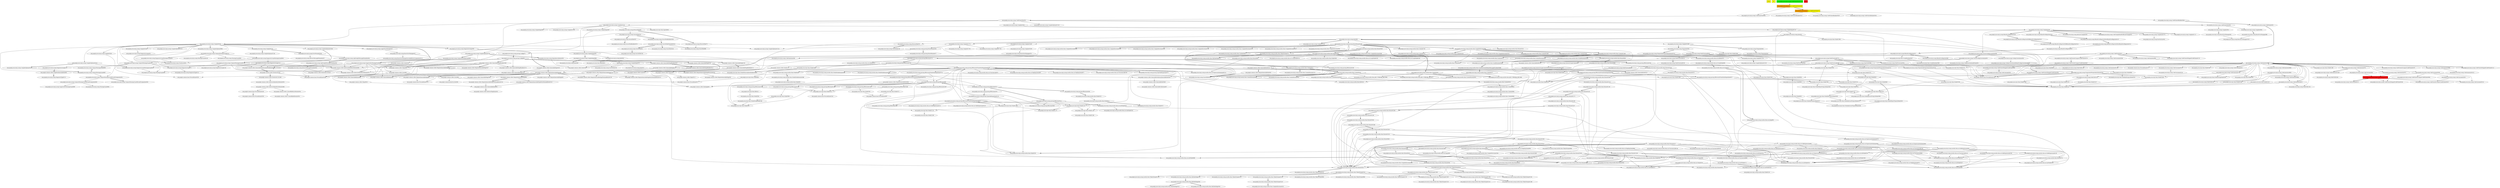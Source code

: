 digraph enhanced {
	"ochiai" [style=striped shape=box fillcolor="yellow"];
	"d4" [style=striped shape=box fillcolor="yellow"];
	"com.google.javascript.jscomp.CodePrinterTest#1283" [style=striped shape=box fillcolor="green"];
	"com.google.javascript.jscomp.CodePrinterTest#388" [style=striped shape=box fillcolor="orange:yellow"];
	"com.google.javascript.jscomp.CodeConsumer#182" [style=striped shape=box fillcolor="red"];
	"com.google.javascript.jscomp.CodePrinterTest#72" [style=striped shape=box fillcolor="orange:yellow"];
	"real" [style=striped shape=box fillcolor="red"];
	"com.google.common.collect.RegularImmutableMap$NonTerminalEntry#116" -> "com.google.common.collect.ImmutableEntry#34";
	"com.google.common.collect.RegularImmutableMap$TerminalEntry#134" -> "com.google.common.collect.ImmutableEntry#34";
	"com.google.common.collect.Maps#612" -> "com.google.common.collect.ImmutableEntry#34";
	"com.google.common.collect.RegularImmutableMap#98" -> "com.google.common.collect.RegularImmutableMap$NonTerminalEntry#116";
	"com.google.javascript.jscomp.NodeTraversal#454" -> "com.google.javascript.jscomp.NodeTraversal#222";
	"com.google.javascript.jscomp.NodeTraversal#273" -> "com.google.javascript.jscomp.NodeTraversal#583" [style=bold];
	"com.google.javascript.jscomp.mozilla.rhino.ObjToIntMap#361" -> "com.google.javascript.jscomp.mozilla.rhino.ObjToIntMap#325" [style=bold];
	"com.google.javascript.jscomp.parsing.ParserRunner#64" -> "com.google.javascript.jscomp.parsing.ParserRunner#77" [style=bold];
	"com.google.javascript.jscomp.SourceFile#325" -> "com.google.javascript.jscomp.SourceFile$Builder#393" [style=bold];
	"com.google.javascript.jscomp.parsing.IRFactory$TransformDispatcher#379" -> "com.google.javascript.jscomp.mozilla.rhino.Node$NodeIterator#391" [style=bold];
	"com.google.javascript.jscomp.parsing.IRFactory#376" -> "com.google.javascript.jscomp.parsing.TypeSafeDispatcher#119" [style=bold];
	"com.google.javascript.jscomp.parsing.IRFactory#126" -> "com.google.javascript.jscomp.parsing.IRFactory$TransformDispatcher#379";
	"com.google.javascript.jscomp.parsing.IRFactory$TransformDispatcher#379" -> "com.google.javascript.jscomp.parsing.IRFactory$TransformDispatcher#379";
	"com.google.javascript.jscomp.parsing.TypeSafeDispatcher#119" -> "com.google.javascript.jscomp.parsing.IRFactory$TransformDispatcher#379";
	"com.google.javascript.jscomp.NodeUtil#1507" -> "com.google.javascript.rhino.Node#2233";
	"com.google.javascript.jscomp.ComposeWarningsGuard$GuardComparator#62" -> "com.google.javascript.jscomp.WarningsGuard#84";
	"com.google.javascript.jscomp.Compiler#1770" -> "com.google.javascript.jscomp.parsing.ParserRunner#64";
	"com.google.javascript.jscomp.JSSourceFile#73" -> "com.google.javascript.jscomp.SourceFile#86";
	"com.google.javascript.jscomp.SourceFile$Preloaded#424" -> "com.google.javascript.jscomp.SourceFile#86";
	"com.google.javascript.jscomp.CodeGenerator#86" -> "com.google.javascript.rhino.Node#1380";
	"com.google.javascript.rhino.Node#801" -> "com.google.javascript.rhino.Node#809";
	"com.google.javascript.jscomp.mozilla.rhino.ScriptRuntime$DefaultMessageProvider#3698" -> "com.google.javascript.jscomp.mozilla.rhino.Context#377" [style=bold];
	"com.google.common.collect.RegularImmutableMap#48" -> "com.google.common.collect.RegularImmutableMap$NonTerminalEntry#121";
	"com.google.common.collect.RegularImmutableMap#143" -> "com.google.common.collect.RegularImmutableMap$NonTerminalEntry#121";
	"com.google.javascript.jscomp.NodeTraversal#222" -> "com.google.javascript.jscomp.NodeTraversal#230" [style=bold];
	"com.google.javascript.jscomp.CodeGenerator#86" -> "com.google.javascript.rhino.Node#801";
	"com.google.javascript.jscomp.mozilla.rhino.Parser#2185" -> "com.google.javascript.jscomp.mozilla.rhino.Parser#2197" [style=bold];
	"com.google.javascript.jscomp.NodeTraversal#478" -> "com.google.javascript.jscomp.NodeTraversal#478";
	"com.google.javascript.jscomp.NodeTraversal#273" -> "com.google.javascript.jscomp.NodeTraversal#478";
	"com.google.javascript.jscomp.mozilla.rhino.Node#428" -> "com.google.javascript.jscomp.mozilla.rhino.Node$NodeIterator#386" [style=bold];
	"com.google.javascript.jscomp.mozilla.rhino.Parser#1826" -> "com.google.javascript.jscomp.mozilla.rhino.Parser#2073";
	"com.google.javascript.jscomp.mozilla.rhino.Node$NodeIterator#380" -> "com.google.javascript.jscomp.mozilla.rhino.Node$NodeIterator#380";
	"com.google.javascript.jscomp.parsing.IRFactory$TransformDispatcher#379" -> "com.google.javascript.jscomp.mozilla.rhino.Node$NodeIterator#380";
	"com.google.javascript.jscomp.parsing.IRFactory$TransformDispatcher#673" -> "com.google.javascript.jscomp.mozilla.rhino.ast.InfixExpression#151";
	"com.google.javascript.jscomp.Compiler#219" -> "com.google.javascript.jscomp.ErrorFormat$2#38" [style=bold];
	"com.google.javascript.jscomp.NodeUtil#1507" -> "com.google.javascript.rhino.Node#2237";
	"com.google.javascript.jscomp.parsing.IRFactory#313" -> "com.google.javascript.rhino.Node#1147";
	"com.google.javascript.jscomp.parsing.IRFactory$TransformDispatcher#673" -> "com.google.javascript.rhino.Node#1147";
	"com.google.javascript.jscomp.parsing.IRFactory$TransformDispatcher#379" -> "com.google.javascript.rhino.Node#1147";
	"com.google.javascript.jscomp.RhinoErrorReporter#32" -> "com.google.javascript.jscomp.RhinoErrorReporter#72" [style=bold];
	"com.google.javascript.jscomp.parsing.IRFactory$TransformDispatcher#724" -> "com.google.javascript.jscomp.parsing.IRFactory#80";
	"com.google.javascript.jscomp.parsing.IRFactory$TransformDispatcher#673" -> "com.google.javascript.jscomp.parsing.IRFactory#80";
	"com.google.javascript.jscomp.parsing.IRFactory$TransformDispatcher#741" -> "com.google.javascript.jscomp.parsing.IRFactory#80";
	"com.google.javascript.jscomp.parsing.IRFactory$TransformDispatcher#379" -> "com.google.javascript.jscomp.parsing.IRFactory#80";
	"com.google.javascript.jscomp.mozilla.rhino.ast.InfixExpression#92" -> "com.google.javascript.jscomp.mozilla.rhino.ast.InfixExpression#160";
	"com.google.javascript.jscomp.ComposeWarningsGuard#141" -> "com.google.javascript.jscomp.WarningsGuard#95";
	"com.google.javascript.jscomp.CodePrinter$CompactCodePrinter#379" -> "com.google.javascript.jscomp.CodePrinter$CompactCodePrinter#407" [style=bold];
	"com.google.javascript.jscomp.parsing.IRFactory#80" -> "com.google.javascript.jscomp.parsing.IRFactory#1097";
	"com.google.javascript.jscomp.NodeTraversal#273" -> "com.google.javascript.jscomp.NodeTraversal#563" [style=bold];
	"com.google.javascript.rhino.Node#1139" -> "com.google.javascript.rhino.Node#1170";
	"com.google.javascript.rhino.Node#1147" -> "com.google.javascript.rhino.Node#1170";
	"com.google.javascript.jscomp.mozilla.rhino.ast.ScriptNode#85" -> "com.google.javascript.jscomp.mozilla.rhino.ast.Scope#73" [style=bold];
	"com.google.common.collect.ImmutableSet#161" -> "com.google.common.collect.ImmutableSet#223" [style=bold];
	"com.google.javascript.rhino.Node#1894" -> "com.google.javascript.rhino.Node#838";
	"com.google.javascript.jscomp.PrepareAst$PrepareAnnotations#165" -> "com.google.javascript.rhino.Node#838";
	"com.google.javascript.jscomp.mozilla.rhino.Node#225" -> "com.google.javascript.jscomp.mozilla.rhino.Node#511";
	"com.google.javascript.jscomp.SourceFile#357" -> "com.google.javascript.jscomp.SourceFile$Builder#370" [style=bold];
	"com.google.javascript.jscomp.parsing.IRFactory$TransformDispatcher#461" -> "com.google.javascript.jscomp.parsing.IRFactory$TransformDispatcher#477" [style=bold];
	"com.google.javascript.jscomp.mozilla.rhino.CompilerEnvirons#69" -> "com.google.javascript.jscomp.mozilla.rhino.Context#1814" [style=bold];
	"com.google.javascript.jscomp.parsing.Config#90" -> "com.google.common.collect.ImmutableMap#318" [style=bold];
	"com.google.javascript.jscomp.CodeGenerator#759" -> "com.google.javascript.rhino.Node#2269";
	"com.google.javascript.jscomp.PrepareAst$PrepareAnnotations#165" -> "com.google.javascript.rhino.Node#2269";
	"com.google.common.collect.RegularImmutableMap#48" -> "com.google.common.collect.ImmutableEntry#44";
	"com.google.common.collect.RegularImmutableMap#143" -> "com.google.common.collect.ImmutableEntry#44";
	"com.google.javascript.jscomp.SuppressDocWarningsGuard#40" -> "com.google.common.collect.ImmutableEntry#44";
	"com.google.common.collect.ImmutableMap$Builder#189" -> "com.google.common.collect.ImmutableEntry#44";
	"com.google.javascript.jscomp.parsing.ParserRunner#109" -> "com.google.javascript.jscomp.mozilla.rhino.Context#391" [style=bold];
	"com.google.javascript.jscomp.CodeConsumer#182" -> "com.google.javascript.jscomp.CodePrinter$CompactCodePrinter#416";
	"com.google.javascript.jscomp.CodeConsumer#205" -> "com.google.javascript.jscomp.CodePrinter$CompactCodePrinter#416";
	"com.google.javascript.jscomp.CodePrinterTest#72" -> "com.google.javascript.jscomp.CodePrinter$Builder#584";
	"com.google.common.collect.RegularImmutableMap#48" -> "com.google.common.collect.ImmutableEntry#40";
	"com.google.common.collect.RegularImmutableMap#143" -> "com.google.common.collect.ImmutableEntry#40";
	"com.google.javascript.jscomp.SuppressDocWarningsGuard#40" -> "com.google.common.collect.ImmutableEntry#40";
	"com.google.common.collect.ImmutableMap$Builder#189" -> "com.google.common.collect.ImmutableEntry#40";
	"com.google.javascript.jscomp.PrepareAst#58" -> "com.google.javascript.jscomp.NodeTraversal#454";
	"com.google.javascript.jscomp.BasicErrorManager#37" -> "com.google.common.collect.Sets#324";
	"com.google.javascript.jscomp.CodeGenerator#86" -> "com.google.javascript.jscomp.CodePrinter$MappedCodePrinter#91" [style=bold];
	"com.google.javascript.jscomp.CompilerOptions#1004" -> "com.google.javascript.jscomp.ComposeWarningsGuard#118" [style=bold];
	"com.google.javascript.rhino.Node#1074" -> "com.google.javascript.rhino.Node#825";
	"com.google.javascript.rhino.Node#1096" -> "com.google.javascript.rhino.Node#825";
	"com.google.javascript.jscomp.mozilla.rhino.ast.InfixExpression#85" -> "com.google.javascript.jscomp.mozilla.rhino.ast.InfixExpression#177";
	"com.google.javascript.jscomp.mozilla.rhino.Context#416" -> "com.google.javascript.jscomp.mozilla.rhino.ContextFactory#501" [style=bold];
	"com.google.javascript.jscomp.Compiler#228" -> "com.google.javascript.jscomp.SuppressDocWarningsGuard#40" [style=bold];
	"com.google.javascript.jscomp.mozilla.rhino.Parser#2073" -> "com.google.javascript.jscomp.mozilla.rhino.Parser#2091";
	"com.google.javascript.jscomp.mozilla.rhino.Parser#2434" -> "com.google.javascript.jscomp.mozilla.rhino.Parser#2091";
	"com.google.javascript.jscomp.RhinoErrorReporter#72" -> "com.google.javascript.jscomp.RhinoErrorReporter#68" [style=bold];
	"com.google.common.collect.RegularImmutableMap#48" -> "com.google.common.collect.RegularImmutableMap$TerminalEntry#138";
	"com.google.common.collect.RegularImmutableMap#143" -> "com.google.common.collect.RegularImmutableMap$TerminalEntry#138";
	"com.google.javascript.jscomp.parsing.Config#90" -> "com.google.common.collect.ImmutableMap$Builder#207" [style=bold];
	"com.google.javascript.jscomp.parsing.IRFactory#160" -> "com.google.javascript.rhino.Node#1074";
	"com.google.javascript.jscomp.JsAst#85" -> "com.google.javascript.rhino.Node#1074";
	"com.google.javascript.rhino.Node#1124" -> "com.google.javascript.rhino.Node#1196";
	"com.google.common.collect.RegularImmutableMap#98" -> "com.google.common.collect.RegularImmutableMap$TerminalEntry#134" [style=bold];
	"com.google.javascript.jscomp.CodePrinterTest#72" -> "com.google.javascript.jscomp.CodePrinter$Builder#510";
	"com.google.javascript.jscomp.parsing.ParserRunner#109" -> "com.google.javascript.jscomp.mozilla.rhino.Parser#150";
	"com.google.javascript.jscomp.RhinoErrorReporter#108" -> "com.google.javascript.jscomp.RhinoErrorReporter$OldRhinoErrorReporter#139" [style=bold];
	"com.google.javascript.jscomp.mozilla.rhino.Parser#423" -> "com.google.javascript.jscomp.mozilla.rhino.Parser#390";
	"com.google.javascript.jscomp.mozilla.rhino.Parser#2197" -> "com.google.javascript.jscomp.mozilla.rhino.Parser#390";
	"com.google.javascript.jscomp.mozilla.rhino.Parser#2173" -> "com.google.javascript.jscomp.mozilla.rhino.Parser#390";
	"com.google.javascript.jscomp.mozilla.rhino.Parser#2185" -> "com.google.javascript.jscomp.mozilla.rhino.Parser#390";
	"com.google.javascript.jscomp.mozilla.rhino.Parser#2161" -> "com.google.javascript.jscomp.mozilla.rhino.Parser#390";
	"com.google.javascript.jscomp.mozilla.rhino.Parser#2073" -> "com.google.javascript.jscomp.mozilla.rhino.Parser#390";
	"com.google.javascript.jscomp.mozilla.rhino.Parser#2434" -> "com.google.javascript.jscomp.mozilla.rhino.Parser#390";
	"com.google.javascript.jscomp.mozilla.rhino.Parser#2149" -> "com.google.javascript.jscomp.mozilla.rhino.Parser#390";
	"com.google.javascript.jscomp.mozilla.rhino.Parser#2125" -> "com.google.javascript.jscomp.mozilla.rhino.Parser#390";
	"com.google.common.collect.Iterators$11#1008" -> "com.google.common.collect.AbstractIndexedListIterator#54";
	"com.google.javascript.rhino.Node#842" -> "com.google.javascript.rhino.Node#853";
	"com.google.javascript.rhino.Node#789" -> "com.google.javascript.rhino.Node#739";
	"com.google.javascript.rhino.Node#809" -> "com.google.javascript.rhino.Node#739";
	"com.google.javascript.jscomp.ComposeWarningsGuard$GuardComparator#62" -> "com.google.javascript.jscomp.SuppressDocWarningsGuard#99";
	"com.google.javascript.jscomp.CodeConsumer#209" -> "com.google.javascript.jscomp.CodePrinter$CompactCodePrinter#461";
	"com.google.javascript.jscomp.mozilla.rhino.ast.RegExpLiteral#64" -> "com.google.javascript.jscomp.mozilla.rhino.ast.AstNode#182";
	"com.google.javascript.jscomp.mozilla.rhino.ast.ExpressionStatement#106" -> "com.google.javascript.jscomp.mozilla.rhino.ast.AstNode#182";
	"com.google.javascript.jscomp.mozilla.rhino.Parser#2911" -> "com.google.javascript.jscomp.mozilla.rhino.TokenStream#299";
	"com.google.javascript.jscomp.mozilla.rhino.Parser#2811" -> "com.google.javascript.jscomp.mozilla.rhino.TokenStream#299";
	"com.google.javascript.jscomp.mozilla.rhino.Parser#3303" -> "com.google.javascript.jscomp.mozilla.rhino.TokenStream#299";
	"com.google.javascript.jscomp.mozilla.rhino.ast.AstRoot#70" -> "com.google.javascript.jscomp.mozilla.rhino.ast.ScriptNode#85" [style=bold];
	"com.google.javascript.jscomp.mozilla.rhino.Parser#329" -> "com.google.javascript.jscomp.mozilla.rhino.TokenStream#297" [style=bold];
	"com.google.javascript.jscomp.PrepareAst$PrepareAnnotations#165" -> "com.google.javascript.rhino.Node#2169";
	"com.google.javascript.jscomp.CodeGenerator#86" -> "com.google.javascript.jscomp.CodePrinter$CompactCodePrinter#479";
	"com.google.javascript.jscomp.RhinoErrorReporter$OldRhinoErrorReporter#139" -> "com.google.javascript.jscomp.RhinoErrorReporter$OldRhinoErrorReporter#143" [style=bold];
	"com.google.javascript.jscomp.parsing.IRFactory#80" -> "com.google.javascript.jscomp.parsing.IRFactory#1288";
	"com.google.javascript.jscomp.Compiler#183" -> "com.google.javascript.jscomp.Compiler#190";
	"com.google.javascript.rhino.Node#1120" -> "com.google.javascript.rhino.Node#1184";
	"com.google.javascript.jscomp.parsing.IRFactory#80" -> "com.google.javascript.jscomp.parsing.IRFactory#1284";
	"com.google.common.collect.RegularImmutableMap$EntrySet#202" -> "com.google.common.collect.RegularImmutableMap#36";
	"com.google.javascript.jscomp.SuppressDocWarningsGuard#40" -> "com.google.common.collect.RegularImmutableMap#35";
	"com.google.common.collect.RegularImmutableMap#35" -> "com.google.common.collect.RegularImmutableMap#35";
	"com.google.common.collect.ImmutableMap$Builder#189" -> "com.google.common.collect.RegularImmutableMap#35";
	"com.google.javascript.jscomp.mozilla.rhino.Parser#2811" -> "com.google.javascript.jscomp.mozilla.rhino.Parser#381" [style=bold];
	"com.google.common.collect.ImmutableSet#365" -> "com.google.common.collect.ImmutableCollection#47";
	"com.google.javascript.jscomp.parsing.IRFactory#80" -> "com.google.javascript.jscomp.parsing.IRFactory#1280" [style=bold];
	"com.google.javascript.jscomp.ComposeWarningsGuard$GuardComparator#51" -> "com.google.javascript.jscomp.ComposeWarningsGuard$GuardComparator#62";
	"com.google.javascript.rhino.Node#838" -> "com.google.javascript.rhino.Node#842";
	"com.google.javascript.jscomp.parsing.IRFactory$TransformDispatcher#379" -> "com.google.javascript.rhino.Node#600";
	"com.google.javascript.rhino.Node#825" -> "com.google.javascript.rhino.Node#849";
	"com.google.javascript.jscomp.CodePrinter$Builder#584" -> "com.google.javascript.jscomp.CodePrinter#35" [style=bold];
	"com.google.javascript.jscomp.mozilla.rhino.ast.Name#84" -> "com.google.javascript.jscomp.mozilla.rhino.ast.AstNode#171";
	"com.google.javascript.jscomp.mozilla.rhino.ast.FunctionCall#68" -> "com.google.javascript.jscomp.mozilla.rhino.ast.AstNode#171";
	"com.google.javascript.jscomp.Compiler#1331" -> "com.google.javascript.jscomp.JSSourceFile#56";
	"com.google.common.collect.AbstractIndexedListIterator#54" -> "com.google.common.collect.AbstractIndexedListIterator#68";
	"com.google.javascript.jscomp.DiagnosticGroupWarningsGuard#33" -> "com.google.javascript.jscomp.WarningsGuard#45";
	"com.google.javascript.jscomp.SuppressDocWarningsGuard#40" -> "com.google.javascript.jscomp.WarningsGuard#45";
	"com.google.javascript.jscomp.ComposeWarningsGuard#78" -> "com.google.javascript.jscomp.WarningsGuard#45";
	"com.google.javascript.jscomp.JsAst#51" -> "com.google.javascript.rhino.Node#1096";
	"com.google.javascript.jscomp.parsing.IRFactory#80" -> "com.google.javascript.jscomp.parsing.IRFactory#1296";
	"com.google.javascript.jscomp.RhinoErrorReporter#72" -> "com.google.common.collect.ImmutableMap#117" [style=bold];
	"com.google.javascript.jscomp.CodePrinterTest#32" -> "com.google.javascript.jscomp.Compiler#183";
	"com.google.javascript.jscomp.mozilla.rhino.ObjToIntMap#361" -> "com.google.javascript.jscomp.mozilla.rhino.ObjToIntMap#303" [style=bold];
	"com.google.javascript.jscomp.ComposeWarningsGuard#78" -> "com.google.javascript.jscomp.ComposeWarningsGuard$GuardComparator#51";
	"com.google.javascript.jscomp.ComposeWarningsGuard#87" -> "com.google.javascript.jscomp.ComposeWarningsGuard$GuardComparator#51";
	"com.google.javascript.jscomp.CodePrinterTest#72" -> "com.google.javascript.jscomp.CodePrinter$Builder#539";
	"com.google.javascript.jscomp.parsing.Config#90" -> "com.google.common.collect.AbstractIndexedListIterator#76";
	"com.google.javascript.jscomp.ComposeWarningsGuard#118" -> "com.google.common.collect.AbstractIndexedListIterator#76";
	"com.google.common.collect.AbstractIndexedListIterator#81" -> "com.google.common.collect.AbstractIndexedListIterator#76";
	"com.google.javascript.jscomp.SuppressDocWarningsGuard#40" -> "com.google.common.collect.AbstractIndexedListIterator#76";
	"com.google.common.collect.ImmutableMap$Builder#189" -> "com.google.common.collect.AbstractIndexedListIterator#76";
	"com.google.javascript.jscomp.DiagnosticGroup#118" -> "com.google.common.collect.AbstractIndexedListIterator#76";
	"com.google.javascript.jscomp.ComposeWarningsGuard$GuardComparator#51" -> "com.google.javascript.jscomp.ComposeWarningsGuard$GuardComparator#56" [style=bold];
	"com.google.javascript.jscomp.parsing.IRFactory$TransformDispatcher#673" -> "com.google.javascript.jscomp.mozilla.rhino.ast.InfixExpression#129";
	"com.google.javascript.jscomp.parsing.IRFactory#1300" -> "com.google.javascript.rhino.Node#754";
	"com.google.javascript.jscomp.parsing.IRFactory#1288" -> "com.google.javascript.rhino.Node#754";
	"com.google.javascript.jscomp.parsing.IRFactory#1296" -> "com.google.javascript.rhino.Node#754";
	"com.google.javascript.jscomp.parsing.IRFactory#1284" -> "com.google.javascript.rhino.Node#754";
	"com.google.javascript.jscomp.parsing.IRFactory#1280" -> "com.google.javascript.rhino.Node#754";
	"com.google.javascript.jscomp.mozilla.rhino.ast.ExpressionStatement#122" -> "com.google.javascript.jscomp.mozilla.rhino.Node#555";
	"com.google.javascript.jscomp.mozilla.rhino.Parser#2462" -> "com.google.javascript.jscomp.mozilla.rhino.Node#555";
	"com.google.javascript.jscomp.mozilla.rhino.Parser#2517" -> "com.google.javascript.jscomp.mozilla.rhino.Node#555";
	"com.google.javascript.jscomp.mozilla.rhino.ast.InfixExpression#92" -> "com.google.javascript.jscomp.mozilla.rhino.Node#555";
	"com.google.javascript.jscomp.mozilla.rhino.Parser#3303" -> "com.google.javascript.jscomp.mozilla.rhino.Node#555";
	"com.google.javascript.jscomp.CodePrinter$CompactCodePrinter#407" -> "com.google.javascript.jscomp.CodePrinter$MappedCodePrinter#60";
	"com.google.javascript.rhino.Node#1083" -> "com.google.javascript.rhino.Node#1089";
	"com.google.javascript.jscomp.CodePrinterTest#32" -> "com.google.javascript.jscomp.CompilerOptions#1316";
	"com.google.javascript.jscomp.NodeTraversal#654" -> "com.google.javascript.rhino.Node#1083";
	"com.google.javascript.jscomp.PrepareAst$PrepareAnnotations#131" -> "com.google.javascript.rhino.Node#2293";
	"com.google.javascript.jscomp.mozilla.rhino.ast.AstNode#235" -> "com.google.javascript.jscomp.mozilla.rhino.ast.AstNode#198";
	"com.google.javascript.rhino.IR#414" -> "com.google.javascript.rhino.Node#504";
	"com.google.javascript.jscomp.parsing.IRFactory$TransformDispatcher#379" -> "com.google.javascript.jscomp.mozilla.rhino.Node#428" [style=bold];
	"com.google.javascript.jscomp.JsAst#85" -> "com.google.javascript.jscomp.JSSourceFile#79";
	"com.google.javascript.jscomp.parsing.IRFactory#1300" -> "com.google.javascript.rhino.Node#508";
	"com.google.javascript.jscomp.NodeTraversal#478" -> "com.google.javascript.jscomp.NodeTraversal#654";
	"com.google.javascript.jscomp.mozilla.rhino.ast.InfixExpression#92" -> "com.google.javascript.jscomp.mozilla.rhino.ast.InfixExpression#139";
	"com.google.javascript.jscomp.parsing.Config#90" -> "com.google.common.collect.AbstractIndexedListIterator#81";
	"com.google.javascript.jscomp.ComposeWarningsGuard#118" -> "com.google.common.collect.AbstractIndexedListIterator#81";
	"com.google.javascript.jscomp.SuppressDocWarningsGuard#40" -> "com.google.common.collect.AbstractIndexedListIterator#81";
	"com.google.common.collect.ImmutableMap$Builder#189" -> "com.google.common.collect.AbstractIndexedListIterator#81";
	"com.google.javascript.jscomp.DiagnosticGroup#118" -> "com.google.common.collect.AbstractIndexedListIterator#81";
	"com.google.javascript.jscomp.mozilla.rhino.Parser#548" -> "com.google.javascript.jscomp.mozilla.rhino.Parser#274";
	"com.google.javascript.jscomp.JSSourceFile#56" -> "com.google.javascript.jscomp.JSSourceFile#73" [style=bold];
	"com.google.javascript.jscomp.DiagnosticGroupWarningsGuard#45" -> "com.google.javascript.jscomp.CheckLevel#30";
	"com.google.javascript.jscomp.Compiler#228" -> "com.google.javascript.jscomp.CheckLevel#30";
	"com.google.javascript.jscomp.DiagnosticGroupWarningsGuard#50" -> "com.google.javascript.jscomp.CheckLevel#30";
	"com.google.javascript.jscomp.mozilla.rhino.ast.InfixExpression#85" -> "com.google.javascript.jscomp.mozilla.rhino.ast.AstNode#191";
	"com.google.javascript.jscomp.mozilla.rhino.Parser#1109" -> "com.google.javascript.jscomp.mozilla.rhino.ast.AstNode#191";
	"com.google.javascript.jscomp.mozilla.rhino.Parser#2517" -> "com.google.javascript.jscomp.mozilla.rhino.ast.AstNode#191";
	"com.google.javascript.jscomp.mozilla.rhino.Parser#2073" -> "com.google.javascript.jscomp.mozilla.rhino.ast.AstNode#191";
	"com.google.javascript.jscomp.mozilla.rhino.Parser#274" -> "com.google.javascript.jscomp.mozilla.rhino.ast.AstNode#191";
	"com.google.javascript.jscomp.mozilla.rhino.ast.AstNode#263" -> "com.google.javascript.jscomp.mozilla.rhino.ast.AstNode#191";
	"com.google.javascript.jscomp.mozilla.rhino.ast.InfixExpression#92" -> "com.google.javascript.jscomp.mozilla.rhino.ast.AstNode#191";
	"com.google.javascript.jscomp.mozilla.rhino.Parser#3402" -> "com.google.javascript.jscomp.mozilla.rhino.ast.AstNode#191";
	"com.google.javascript.jscomp.mozilla.rhino.ast.ExpressionStatement#91" -> "com.google.javascript.jscomp.mozilla.rhino.ast.AstNode#191";
	"com.google.javascript.jscomp.mozilla.rhino.ast.AstNode#207" -> "com.google.javascript.jscomp.mozilla.rhino.ast.AstNode#191";
	"com.google.javascript.jscomp.Compiler#1331" -> "com.google.javascript.rhino.InputId#61";
	"com.google.common.collect.ImmutableMap#117" -> "com.google.common.collect.ImmutableMap#139";
	"com.google.common.collect.ImmutableMap$Builder#178" -> "com.google.common.collect.ImmutableMap#139";
	"com.google.common.collect.ImmutableMap#240" -> "com.google.common.collect.ImmutableMap#139";
	"com.google.javascript.jscomp.Compiler#228" -> "com.google.javascript.jscomp.Compiler#1810";
	"com.google.javascript.jscomp.Compiler#228" -> "com.google.javascript.jscomp.DiagnosticGroupWarningsGuard#33";
	"com.google.javascript.jscomp.SuppressDocWarningsGuard#40" -> "com.google.javascript.jscomp.DiagnosticGroupWarningsGuard#33";
	"com.google.javascript.jscomp.CompilerOptions#1011" -> "com.google.javascript.jscomp.DiagnosticGroupWarningsGuard#33";
	"com.google.common.collect.ImmutableSet#145" -> "com.google.common.collect.ImmutableSet#161";
	"com.google.common.collect.ImmutableMap$Builder#189" -> "com.google.common.collect.RegularImmutableMap#167" [style=bold];
	"com.google.javascript.rhino.Node#504" -> "com.google.javascript.rhino.Node$StringNode#188";
	"com.google.javascript.rhino.Node#508" -> "com.google.javascript.rhino.Node$StringNode#188";
	"com.google.javascript.jscomp.mozilla.rhino.ast.ExpressionStatement#122" -> "com.google.javascript.jscomp.mozilla.rhino.ast.AstNode#263";
	"com.google.javascript.jscomp.mozilla.rhino.ast.InfixExpression#160" -> "com.google.javascript.jscomp.mozilla.rhino.ast.AstNode#263";
	"com.google.javascript.jscomp.mozilla.rhino.ast.InfixExpression#139" -> "com.google.javascript.jscomp.mozilla.rhino.ast.AstNode#263";
	"com.google.javascript.jscomp.mozilla.rhino.ast.FunctionCall#89" -> "com.google.javascript.jscomp.mozilla.rhino.ast.AstNode#263";
	"com.google.javascript.jscomp.mozilla.rhino.ast.FunctionCall#126" -> "com.google.javascript.jscomp.mozilla.rhino.ast.AstNode#263";
	"com.google.javascript.jscomp.mozilla.rhino.Parser#548" -> "com.google.javascript.jscomp.mozilla.rhino.ast.AstNode#263";
	"com.google.javascript.jscomp.mozilla.rhino.Parser#2517" -> "com.google.javascript.jscomp.mozilla.rhino.ast.FunctionCall#89";
	"com.google.javascript.jscomp.mozilla.rhino.ast.AstNode#207" -> "com.google.javascript.jscomp.mozilla.rhino.ast.AstNode#254";
	"com.google.javascript.jscomp.parsing.Config#90" -> "com.google.common.collect.ImmutableMap#128" [style=bold];
	"com.google.javascript.jscomp.mozilla.rhino.Parser#999" -> "com.google.javascript.jscomp.mozilla.rhino.Parser#1826";
	"com.google.javascript.jscomp.mozilla.rhino.ContextFactory#440" -> "com.google.javascript.jscomp.mozilla.rhino.Kit#316";
	"com.google.javascript.jscomp.mozilla.rhino.ContextFactory#451" -> "com.google.javascript.jscomp.mozilla.rhino.Kit#316";
	"com.google.javascript.jscomp.DiagnosticGroup#118" -> "com.google.javascript.jscomp.DiagnosticGroup#111";
	"com.google.javascript.jscomp.mozilla.rhino.Parser#2811" -> "com.google.javascript.jscomp.mozilla.rhino.Parser#2911";
	"com.google.javascript.jscomp.Compiler#228" -> "com.google.javascript.jscomp.DiagnosticGroup#72";
	"com.google.javascript.jscomp.ComposeWarningsGuard#118" -> "com.google.javascript.jscomp.DiagnosticGroup#72";
	"com.google.javascript.jscomp.BasicErrorManager#91" -> "com.google.javascript.jscomp.BasicErrorManager#105";
	"com.google.javascript.jscomp.BasicErrorManager#86" -> "com.google.javascript.jscomp.BasicErrorManager#105";
	"com.google.javascript.jscomp.DiagnosticGroups#58" -> "com.google.common.collect.ImmutableMap#240" [style=bold];
	"com.google.javascript.jscomp.mozilla.rhino.ast.InfixExpression#85" -> "com.google.javascript.jscomp.mozilla.rhino.Node#202";
	"com.google.javascript.jscomp.CodeGenerator#86" -> "com.google.javascript.jscomp.CodeConsumer#209";
	"com.google.javascript.jscomp.CodeConsumer#209" -> "com.google.javascript.jscomp.CodeConsumer#205";
	"com.google.javascript.jscomp.RhinoErrorReporter#72" -> "com.google.javascript.rhino.ScriptRuntime#367";
	"com.google.javascript.jscomp.parsing.IRFactory$TransformDispatcher#379" -> "com.google.javascript.jscomp.mozilla.rhino.ast.FunctionCall#79";
	"com.google.javascript.jscomp.mozilla.rhino.TokenStream#318" -> "com.google.javascript.jscomp.mozilla.rhino.TokenStream#124";
	"com.google.javascript.jscomp.mozilla.rhino.Parser#959" -> "com.google.javascript.jscomp.mozilla.rhino.CompilerEnvirons#200";
	"com.google.javascript.jscomp.mozilla.rhino.Parser#3448" -> "com.google.javascript.jscomp.mozilla.rhino.CompilerEnvirons#200";
	"com.google.javascript.jscomp.DiagnosticGroupWarningsGuard#45" -> "com.google.javascript.jscomp.DiagnosticGroup#118";
	"com.google.javascript.jscomp.mozilla.rhino.CompilerEnvirons#69" -> "com.google.javascript.jscomp.mozilla.rhino.Context#2186" [style=bold];
	"com.google.javascript.jscomp.mozilla.rhino.TokenStream#318" -> "com.google.javascript.jscomp.mozilla.rhino.TokenStream#1543";
	"com.google.javascript.jscomp.CodeGenerator#86" -> "com.google.javascript.jscomp.CodeGenerator#872";
	"com.google.javascript.jscomp.CodeGenerator#864" -> "com.google.javascript.jscomp.CodeGenerator#872";
	"com.google.javascript.jscomp.mozilla.rhino.TokenStream#1543" -> "com.google.javascript.jscomp.mozilla.rhino.TokenStream#1547" [style=bold];
	"com.google.javascript.jscomp.mozilla.rhino.TokenStream#318" -> "com.google.javascript.jscomp.mozilla.rhino.TokenStream#1305";
	"com.google.javascript.jscomp.mozilla.rhino.TokenStream#910" -> "com.google.javascript.jscomp.mozilla.rhino.TokenStream#1305";
	"com.google.javascript.jscomp.mozilla.rhino.TokenStream#1298" -> "com.google.javascript.jscomp.mozilla.rhino.TokenStream#1305";
	"com.google.common.collect.ImmutableMap$Builder#212" -> "com.google.common.collect.RegularImmutableMap#48";
	"com.google.common.collect.ImmutableMap#117" -> "com.google.common.collect.RegularImmutableMap#48";
	"com.google.common.collect.ImmutableMap#240" -> "com.google.common.collect.RegularImmutableMap#48";
	"com.google.javascript.jscomp.mozilla.rhino.ast.InfixExpression#85" -> "com.google.javascript.jscomp.mozilla.rhino.ast.AstNode#163";
	"com.google.javascript.jscomp.mozilla.rhino.ast.Jump#61" -> "com.google.javascript.jscomp.mozilla.rhino.ast.AstNode#163";
	"com.google.javascript.jscomp.mozilla.rhino.ast.AstNode#171" -> "com.google.javascript.jscomp.mozilla.rhino.ast.AstNode#163";
	"com.google.javascript.jscomp.mozilla.rhino.ast.AstNode#182" -> "com.google.javascript.jscomp.mozilla.rhino.ast.AstNode#163";
	"com.google.javascript.jscomp.mozilla.rhino.Parser#2517" -> "com.google.javascript.jscomp.mozilla.rhino.ast.FunctionCall#68";
	"com.google.javascript.jscomp.mozilla.rhino.Node#511" -> "com.google.javascript.jscomp.mozilla.rhino.Node#472" [style=bold];
	"com.google.common.collect.RegularImmutableMap#48" -> "com.google.common.collect.ImmutableMap#269";
	"com.google.javascript.jscomp.mozilla.rhino.Parser#548" -> "com.google.javascript.jscomp.mozilla.rhino.ast.ScriptNode#101";
	"com.google.common.collect.ImmutableMap$Builder#207" -> "com.google.common.collect.ImmutableMap$Builder#212" [style=bold];
	"com.google.javascript.jscomp.CodeGenerator#986" -> "com.google.javascript.jscomp.CodeGenerator#1011";
	"com.google.javascript.jscomp.CodePrinterTest#72" -> "com.google.javascript.jscomp.CodePrinter$Builder#501";
	"com.google.javascript.jscomp.mozilla.rhino.Parser#2462" -> "com.google.javascript.jscomp.mozilla.rhino.Parser#2811";
	"com.google.common.collect.SingletonImmutableSet#63" -> "com.google.javascript.jscomp.DiagnosticType#115" [style=bold];
	"com.google.javascript.jscomp.CodeGenerator#86" -> "com.google.javascript.jscomp.CodeGenerator#986";
	"com.google.javascript.jscomp.mozilla.rhino.TokenStream#1286" -> "com.google.javascript.jscomp.mozilla.rhino.TokenStream#1412";
	"com.google.javascript.jscomp.CodeGenerator#86" -> "com.google.javascript.jscomp.CodeGenerator#864";
	"com.google.javascript.jscomp.CodeGenerator#893" -> "com.google.javascript.jscomp.CodeGenerator#864";
	"com.google.javascript.jscomp.parsing.IRFactory#260" -> "com.google.javascript.jscomp.mozilla.rhino.Node#225" [style=bold];
	"com.google.javascript.jscomp.CodeGenerator#86" -> "com.google.javascript.jscomp.CodePrinter$MappedCodePrinter#114" [style=bold];
	"com.google.common.collect.AbstractIndexedListIterator#68" -> "com.google.common.collect.UnmodifiableListIterator#34";
	"com.google.javascript.jscomp.mozilla.rhino.CompilerEnvirons#69" -> "com.google.javascript.jscomp.mozilla.rhino.CompilerEnvirons#102";
	"com.google.javascript.jscomp.CompilerInput#91" -> "com.google.javascript.jscomp.JsAst#43";
	"com.google.javascript.jscomp.mozilla.rhino.ast.AstNode#235" -> "com.google.javascript.jscomp.mozilla.rhino.ast.AstNode#227";
	"com.google.javascript.jscomp.mozilla.rhino.ast.Name#84" -> "com.google.javascript.jscomp.mozilla.rhino.ast.AstNode#227";
	"com.google.javascript.jscomp.mozilla.rhino.Parser#1109" -> "com.google.javascript.jscomp.mozilla.rhino.ast.AstNode#227";
	"com.google.javascript.jscomp.mozilla.rhino.ast.Name#101" -> "com.google.javascript.jscomp.mozilla.rhino.ast.AstNode#227";
	"com.google.javascript.jscomp.mozilla.rhino.Parser#2517" -> "com.google.javascript.jscomp.mozilla.rhino.ast.AstNode#227";
	"com.google.javascript.jscomp.mozilla.rhino.Parser#548" -> "com.google.javascript.jscomp.mozilla.rhino.ast.AstNode#227";
	"com.google.javascript.jscomp.mozilla.rhino.ast.ExpressionStatement#122" -> "com.google.javascript.jscomp.mozilla.rhino.ast.AstNode#467";
	"com.google.javascript.jscomp.mozilla.rhino.ast.InfixExpression#160" -> "com.google.javascript.jscomp.mozilla.rhino.ast.AstNode#467";
	"com.google.javascript.jscomp.mozilla.rhino.ast.RegExpLiteral#79" -> "com.google.javascript.jscomp.mozilla.rhino.ast.AstNode#467";
	"com.google.javascript.jscomp.mozilla.rhino.ast.Name#101" -> "com.google.javascript.jscomp.mozilla.rhino.ast.AstNode#467";
	"com.google.javascript.jscomp.mozilla.rhino.ast.InfixExpression#139" -> "com.google.javascript.jscomp.mozilla.rhino.ast.AstNode#467";
	"com.google.javascript.jscomp.mozilla.rhino.ast.InfixExpression#92" -> "com.google.javascript.jscomp.mozilla.rhino.ast.AstNode#467";
	"com.google.javascript.jscomp.mozilla.rhino.ast.FunctionCall#89" -> "com.google.javascript.jscomp.mozilla.rhino.ast.AstNode#467";
	"com.google.javascript.jscomp.mozilla.rhino.ast.FunctionCall#126" -> "com.google.javascript.jscomp.mozilla.rhino.ast.AstNode#467";
	"com.google.javascript.jscomp.LightweightMessageFormatter#50" -> "com.google.javascript.jscomp.AbstractMessageFormatter#32";
	"com.google.javascript.jscomp.ErrorFormat$2#38" -> "com.google.javascript.jscomp.AbstractMessageFormatter#37";
	"com.google.javascript.jscomp.mozilla.rhino.Parser#274" -> "com.google.javascript.jscomp.mozilla.rhino.ast.AstNode#220";
	"com.google.javascript.jscomp.mozilla.rhino.ast.InfixExpression#92" -> "com.google.javascript.jscomp.mozilla.rhino.ast.AstNode#220";
	"com.google.javascript.jscomp.mozilla.rhino.Parser#3402" -> "com.google.javascript.jscomp.mozilla.rhino.ast.AstNode#220";
	"com.google.javascript.jscomp.mozilla.rhino.ast.ExpressionStatement#91" -> "com.google.javascript.jscomp.mozilla.rhino.ast.AstNode#220";
	"com.google.javascript.jscomp.Compiler#1867" -> "com.google.javascript.jscomp.Compiler#1855";
	"com.google.javascript.jscomp.DiagnosticGroup#72" -> "com.google.javascript.jscomp.DiagnosticType#121";
	"com.google.common.collect.ImmutableSet$ArrayImmutableSet#397" -> "com.google.common.collect.ImmutableSet#365";
	"com.google.javascript.jscomp.parsing.IRFactory#272" -> "com.google.javascript.jscomp.parsing.IRFactory#313" [style=bold];
	"com.google.common.collect.AbstractIndexedListIterator#68" -> "com.google.common.base.Preconditions#330";
	"com.google.javascript.jscomp.CodeGenerator#884" -> "com.google.javascript.jscomp.CodeGenerator#893";
	"com.google.javascript.jscomp.PrepareAst$PrepareAnnotations#125" -> "com.google.javascript.jscomp.Compiler#1739";
	"com.google.javascript.jscomp.CompilerInput#119" -> "com.google.javascript.jscomp.JsAst#51";
	"com.google.javascript.jscomp.parsing.Config#90" -> "com.google.common.collect.ImmutableMap$Builder#178";
	"com.google.common.collect.ImmutableMap$Builder#189" -> "com.google.common.collect.ImmutableMap$Builder#178";
	"com.google.common.collect.ImmutableMap#128" -> "com.google.common.collect.ImmutableMap$Builder#171" [style=bold];
	"com.google.javascript.jscomp.Compiler#190" -> "com.google.common.collect.Lists#74";
	"com.google.javascript.jscomp.Compiler#228" -> "com.google.common.collect.Lists#74";
	"com.google.common.collect.ImmutableMap$Builder#171" -> "com.google.common.collect.Lists#74";
	"com.google.javascript.jscomp.mozilla.rhino.ast.AstNode#163" -> "com.google.javascript.jscomp.mozilla.rhino.Node#130" [style=bold];
	"com.google.javascript.jscomp.Compiler#1331" -> "com.google.javascript.jscomp.CompilerInput#119";
	"com.google.javascript.jscomp.JsAst#85" -> "com.google.javascript.jscomp.parsing.ParserRunner#109";
	"com.google.javascript.jscomp.CodeGenerator#86" -> "com.google.javascript.jscomp.NodeUtil#2128";
	"com.google.javascript.rhino.Node#739" -> "com.google.javascript.rhino.Node$AbstractPropListItem#280";
	"com.google.javascript.rhino.Node#774" -> "com.google.javascript.rhino.Node$AbstractPropListItem#280";
	"com.google.javascript.jscomp.CodeGenerator#86" -> "com.google.javascript.jscomp.CodeGenerator#759";
	"com.google.javascript.jscomp.mozilla.rhino.TokenStream#1305" -> "com.google.javascript.jscomp.mozilla.rhino.TokenStream#1310" [style=bold];
	"com.google.javascript.jscomp.CompilerInput#68" -> "com.google.javascript.jscomp.JsAst#69" [style=bold];
	"com.google.javascript.jscomp.CodeGenerator#86" -> "com.google.javascript.jscomp.CodeGenerator#884";
	"com.google.javascript.jscomp.parsing.IRFactory#1296" -> "com.google.javascript.rhino.IR#414";
	"com.google.javascript.jscomp.CodePrinter#615" -> "com.google.javascript.jscomp.CodePrinter$MappedCodePrinter#179" [style=bold];
	"com.google.common.collect.ImmutableMap#139" -> "com.google.common.base.Preconditions#203";
	"com.google.javascript.jscomp.Compiler#209" -> "com.google.common.base.Preconditions#203";
	"com.google.javascript.jscomp.CodeGenerator#86" -> "com.google.javascript.jscomp.NodeUtil#1162";
	"com.google.javascript.jscomp.CodeGenerator#872" -> "com.google.javascript.jscomp.NodeUtil#1162";
	"com.google.javascript.jscomp.mozilla.rhino.Parser#548" -> "com.google.javascript.jscomp.mozilla.rhino.Node#280";
	"com.google.javascript.jscomp.mozilla.rhino.ast.AstNode#263" -> "com.google.javascript.jscomp.mozilla.rhino.ast.AstNode#247" [style=bold];
	"com.google.common.collect.RegularImmutableMap#48" -> "com.google.common.collect.RegularImmutableMap#81" [style=bold];
	"com.google.javascript.jscomp.ComposeWarningsGuard#141" -> "com.google.javascript.jscomp.DiagnosticGroupWarningsGuard#50";
	"com.google.javascript.jscomp.Compiler#190" -> "com.google.javascript.jscomp.RhinoErrorReporter#108" [style=bold];
	"com.google.javascript.jscomp.ClosureCodingConvention#50" -> "com.google.common.collect.ImmutableSet#145" [style=bold];
	"com.google.javascript.jscomp.CodePrinterTest#32" -> "com.google.javascript.jscomp.Compiler#228";
	"com.google.javascript.rhino.Node#739" -> "com.google.javascript.rhino.Node$AbstractPropListItem#275";
	"com.google.javascript.rhino.Node$IntPropListItem#348" -> "com.google.javascript.rhino.Node$AbstractPropListItem#275";
	"com.google.javascript.rhino.Node#774" -> "com.google.javascript.rhino.Node$AbstractPropListItem#275";
	"com.google.common.collect.ImmutableMap#318" -> "com.google.common.collect.RegularImmutableMap#143" [style=bold];
	"com.google.common.base.Preconditions#330" -> "com.google.common.base.Preconditions#350" [style=bold];
	"com.google.javascript.jscomp.BasicErrorManager#37" -> "com.google.javascript.jscomp.BasicErrorManager$LeveledJSErrorComparator#123";
	"com.google.javascript.jscomp.Compiler#190" -> "com.google.javascript.jscomp.Compiler#1717" [style=bold];
	"com.google.common.collect.RegularImmutableMap#81" -> "com.google.common.base.Preconditions#114";
	"com.google.common.collect.RegularImmutableMap#48" -> "com.google.common.base.Preconditions#114";
	"com.google.javascript.jscomp.Compiler#190" -> "com.google.javascript.jscomp.RhinoErrorReporter#104" [style=bold];
	"com.google.javascript.jscomp.RhinoErrorReporter$OldRhinoErrorReporter#143" -> "com.google.javascript.jscomp.RhinoErrorReporter#32";
	"com.google.javascript.jscomp.RhinoErrorReporter$NewRhinoErrorReporter#151" -> "com.google.javascript.jscomp.RhinoErrorReporter#32";
	"com.google.javascript.jscomp.CodingConventions#38" -> "com.google.javascript.jscomp.CodingConventions$DefaultCodingConvention#232";
	"com.google.javascript.jscomp.CodingConventions$DefaultCodingConvention#232" -> "com.google.javascript.jscomp.CodingConventions$DefaultCodingConvention#232";
	"com.google.javascript.jscomp.CompilerInput#75" -> "com.google.javascript.jscomp.JsAst#74";
	"com.google.common.collect.RegularImmutableMap#48" -> "com.google.common.collect.RegularImmutableMap#93" [style=bold];
	"com.google.javascript.jscomp.mozilla.rhino.ast.InfixExpression#92" -> "com.google.javascript.jscomp.mozilla.rhino.ast.AstNode#235";
	"com.google.javascript.jscomp.JsAst#43" -> "com.google.javascript.rhino.InputId#51";
	"com.google.javascript.jscomp.ComposeWarningsGuard#118" -> "com.google.javascript.jscomp.DiagnosticGroup#130";
	"com.google.common.collect.RegularImmutableMap#48" -> "com.google.common.collect.RegularImmutableMap#98" [style=bold];
	"com.google.javascript.jscomp.parsing.IRFactory#126" -> "com.google.javascript.rhino.Node#1809";
	"com.google.javascript.jscomp.ComposeWarningsGuard#141" -> "com.google.javascript.jscomp.DiagnosticGroupWarningsGuard#45";
	"com.google.javascript.jscomp.Compiler#228" -> "com.google.javascript.jscomp.Compiler#219";
	"com.google.javascript.rhino.Node$IntPropListItem#327" -> "com.google.javascript.rhino.Node$AbstractPropListItem#268";
	"com.google.javascript.rhino.Node$ObjectPropListItem#295" -> "com.google.javascript.rhino.Node$AbstractPropListItem#268";
	"com.google.javascript.jscomp.Compiler#190" -> "com.google.javascript.jscomp.AbstractCompiler#39" [style=bold];
	"com.google.javascript.jscomp.JsAst#51" -> "com.google.javascript.jscomp.JsAst#85" [style=bold];
	"com.google.javascript.jscomp.CodePrinter#615" -> "com.google.javascript.jscomp.CodeConsumer#296";
	"com.google.javascript.jscomp.parsing.ParserRunner#109" -> "com.google.javascript.jscomp.mozilla.rhino.CompilerEnvirons#284" [style=bold];
	"com.google.javascript.jscomp.JsAst#85" -> "com.google.javascript.jscomp.Compiler#1770" [style=bold];
	"com.google.javascript.jscomp.PrepareAst#58" -> "com.google.javascript.jscomp.PrepareAst$PrepareAnnotations#125" [style=bold];
	"com.google.javascript.jscomp.CodePrinterTest#1283" -> "com.google.javascript.jscomp.CodePrinterTest#388";
	"com.google.javascript.jscomp.RhinoErrorReporter$NewRhinoErrorReporter#147" -> "com.google.javascript.jscomp.RhinoErrorReporter$NewRhinoErrorReporter#151" [style=bold];
	"com.google.javascript.jscomp.CodeGenerator#78" -> "com.google.javascript.jscomp.CodeGenerator#1087" [style=bold];
	"com.google.javascript.rhino.Node#789" -> "com.google.javascript.rhino.Node$ObjectPropListItem#306";
	"com.google.javascript.jscomp.CompilerInput#91" -> "com.google.javascript.jscomp.CompilerInput#68" [style=bold];
	"com.google.javascript.jscomp.mozilla.rhino.TokenStream#1286" -> "com.google.javascript.jscomp.mozilla.rhino.TokenStream#1366" [style=bold];
	"com.google.javascript.jscomp.Compiler#228" -> "com.google.javascript.jscomp.Compiler#209";
	"com.google.javascript.jscomp.parsing.ParserRunner#109" -> "com.google.javascript.jscomp.mozilla.rhino.Parser#509";
	"com.google.javascript.jscomp.parsing.IRFactory#1288" -> "com.google.javascript.rhino.Node#372";
	"com.google.javascript.jscomp.mozilla.rhino.Parser#2811" -> "com.google.javascript.jscomp.mozilla.rhino.ast.RegExpLiteral#94";
	"com.google.javascript.jscomp.mozilla.rhino.TokenStream#318" -> "com.google.javascript.jscomp.mozilla.rhino.TokenStream#891";
	"com.google.javascript.jscomp.mozilla.rhino.Parser#2811" -> "com.google.javascript.jscomp.mozilla.rhino.ast.RegExpLiteral#79";
	"com.google.javascript.jscomp.mozilla.rhino.Parser#2462" -> "com.google.javascript.jscomp.mozilla.rhino.Parser#2517";
	"com.google.common.collect.ImmutableSet#161" -> "com.google.common.collect.Hashing#40";
	"com.google.common.collect.RegularImmutableMap#48" -> "com.google.common.collect.Hashing#40";
	"com.google.common.collect.RegularImmutableMap#143" -> "com.google.common.collect.Hashing#40";
	"com.google.common.collect.RegularImmutableSet#46" -> "com.google.common.collect.Hashing#40";
	"com.google.javascript.jscomp.Compiler#1770" -> "com.google.javascript.jscomp.Compiler#1765" [style=bold];
	"com.google.javascript.jscomp.JSSourceFile#79" -> "com.google.javascript.jscomp.SourceFile#140" [style=bold];
	"com.google.javascript.jscomp.parsing.IRFactory#170" -> "com.google.javascript.jscomp.parsing.IRFactory#126" [style=bold];
	"com.google.javascript.jscomp.parsing.IRFactory$TransformDispatcher#379" -> "com.google.javascript.jscomp.mozilla.rhino.ast.RegExpLiteral#87";
	"com.google.javascript.jscomp.parsing.IRFactory#80" -> "com.google.javascript.jscomp.parsing.IRFactory#366";
	"com.google.javascript.jscomp.parsing.IRFactory#313" -> "com.google.javascript.jscomp.parsing.IRFactory#366";
	"com.google.javascript.jscomp.mozilla.rhino.ast.Scope#73" -> "com.google.javascript.jscomp.mozilla.rhino.ast.Jump#61" [style=bold];
	"com.google.javascript.jscomp.CodePrinterTest#32" -> "com.google.javascript.jscomp.CompilerOptions#745";
	"com.google.javascript.jscomp.mozilla.rhino.TokenStream#318" -> "com.google.javascript.jscomp.mozilla.rhino.TokenStream#882";
	"com.google.javascript.jscomp.parsing.IRFactory#80" -> "com.google.javascript.jscomp.parsing.IRFactory#360";
	"com.google.javascript.jscomp.parsing.IRFactory#313" -> "com.google.javascript.jscomp.parsing.IRFactory#360";
	"com.google.javascript.jscomp.CodeGenerator#86" -> "com.google.common.base.Preconditions#128";
	"com.google.javascript.jscomp.CodePrinter$MappedCodePrinter#91" -> "com.google.common.base.Preconditions#128";
	"com.google.javascript.jscomp.CodePrinter$MappedCodePrinter#60" -> "com.google.common.base.Preconditions#128";
	"com.google.javascript.jscomp.NodeTraversal#563" -> "com.google.common.base.Preconditions#128";
	"com.google.javascript.jscomp.CompilerInput#119" -> "com.google.common.base.Preconditions#128";
	"com.google.javascript.jscomp.PrepareAst$PrepareAnnotations#165" -> "com.google.common.base.Preconditions#128";
	"com.google.javascript.jscomp.CodePrinter#615" -> "com.google.common.base.Preconditions#128";
	"com.google.javascript.jscomp.mozilla.rhino.Parser#509" -> "com.google.javascript.jscomp.mozilla.rhino.CompilerEnvirons#288" [style=bold];
	"com.google.javascript.jscomp.mozilla.rhino.Parser#2911" -> "com.google.javascript.jscomp.mozilla.rhino.CompilerEnvirons#166";
	"com.google.javascript.jscomp.mozilla.rhino.Context#416" -> "com.google.javascript.jscomp.mozilla.rhino.jdk13.VMBridge_jdk13#66";
	"com.google.javascript.jscomp.mozilla.rhino.Context#377" -> "com.google.javascript.jscomp.mozilla.rhino.jdk13.VMBridge_jdk13#66";
	"com.google.javascript.jscomp.mozilla.rhino.Context#454" -> "com.google.javascript.jscomp.mozilla.rhino.jdk13.VMBridge_jdk13#66";
	"com.google.javascript.jscomp.CodeConsumer#182" -> "com.google.javascript.jscomp.CodeConsumer#154";
	"com.google.javascript.jscomp.CodeConsumer#209" -> "com.google.javascript.jscomp.CodeConsumer#154";
	"com.google.common.collect.ImmutableEntry#34" -> "com.google.common.collect.AbstractMapEntry#33" [style=bold];
	"com.google.javascript.jscomp.CodeConsumer#182" -> "com.google.javascript.jscomp.CodeConsumer#271" [style=bold];
	"com.google.javascript.jscomp.mozilla.rhino.Parser#548" -> "com.google.javascript.jscomp.mozilla.rhino.ast.ScriptNode#192";
	"com.google.javascript.jscomp.parsing.IRFactory#313" -> "com.google.javascript.jscomp.mozilla.rhino.ast.AstNode#207";
	"com.google.javascript.jscomp.parsing.IRFactory$TransformDispatcher#673" -> "com.google.javascript.jscomp.mozilla.rhino.ast.AstNode#207";
	"com.google.javascript.jscomp.mozilla.rhino.Parser#2284" -> "com.google.javascript.jscomp.mozilla.rhino.Parser#2301" [style=bold];
	"com.google.javascript.jscomp.mozilla.rhino.Context#738" -> "com.google.javascript.jscomp.mozilla.rhino.Context#724";
	"com.google.javascript.jscomp.mozilla.rhino.CompilerEnvirons#69" -> "com.google.javascript.jscomp.mozilla.rhino.Context#724";
	"com.google.javascript.jscomp.CodeConsumer#182" -> "com.google.javascript.jscomp.CodePrinter$MappedCodePrinter#184";
	"com.google.javascript.jscomp.CodeConsumer#209" -> "com.google.javascript.jscomp.CodePrinter$MappedCodePrinter#184";
	"com.google.javascript.jscomp.mozilla.rhino.Parser#691" -> "com.google.javascript.jscomp.mozilla.rhino.ast.ExpressionStatement#114";
	"com.google.javascript.jscomp.parsing.IRFactory$TransformDispatcher#379" -> "com.google.javascript.jscomp.mozilla.rhino.ast.ExpressionStatement#114";
	"com.google.common.collect.Sets#193" -> "com.google.common.collect.Maps#112";
	"com.google.javascript.jscomp.parsing.Config#75" -> "com.google.javascript.jscomp.parsing.Config#90" [style=bold];
	"com.google.javascript.jscomp.ComposeWarningsGuard#83" -> "com.google.common.collect.Lists#90";
	"com.google.javascript.jscomp.mozilla.rhino.Parser#329" -> "com.google.javascript.jscomp.mozilla.rhino.TokenStream#318" [style=bold];
	"com.google.javascript.jscomp.Compiler#219" -> "com.google.javascript.jscomp.CompilerOptions#1194" [style=bold];
	"com.google.javascript.jscomp.parsing.IRFactory#272" -> "com.google.javascript.jscomp.parsing.IRFactory#376" [style=bold];
	"com.google.javascript.jscomp.Compiler#228" -> "com.google.javascript.jscomp.CompilerOptions#996" [style=bold];
	"com.google.common.collect.Lists#90" -> "com.google.common.collect.Lists#99";
	"com.google.javascript.jscomp.mozilla.rhino.Context#411" -> "com.google.javascript.jscomp.mozilla.rhino.ContextFactory#179" [style=bold];
	"com.google.javascript.jscomp.CodeGenerator#86" -> "com.google.javascript.rhino.Node$StringNode#209";
	"com.google.javascript.jscomp.CodeGenerator#759" -> "com.google.javascript.rhino.Node$StringNode#209";
	"com.google.javascript.jscomp.PrepareAst$PrepareAnnotations#165" -> "com.google.javascript.rhino.Node$StringNode#209";
	"com.google.javascript.jscomp.parsing.IRFactory$TransformDispatcher#379" -> "com.google.javascript.jscomp.mozilla.rhino.ast.RegExpLiteral#71";
	"com.google.javascript.jscomp.mozilla.rhino.Parser#2322" -> "com.google.javascript.jscomp.mozilla.rhino.Parser#405";
	"com.google.javascript.jscomp.mozilla.rhino.Parser#1826" -> "com.google.javascript.jscomp.mozilla.rhino.Node#195";
	"com.google.javascript.jscomp.parsing.IRFactory$TransformDispatcher#673" -> "com.google.javascript.jscomp.mozilla.rhino.Node#195";
	"com.google.javascript.jscomp.parsing.TypeSafeDispatcher#119" -> "com.google.javascript.jscomp.mozilla.rhino.Node#195";
	"com.google.javascript.jscomp.parsing.IRFactory$TransformDispatcher#379" -> "com.google.javascript.jscomp.mozilla.rhino.Node#195";
	"com.google.javascript.jscomp.mozilla.rhino.Parser#3368" -> "com.google.javascript.jscomp.mozilla.rhino.Node#195";
	"com.google.javascript.jscomp.parsing.IRFactory#272" -> "com.google.javascript.jscomp.parsing.IRFactory#260" [style=bold];
	"com.google.javascript.jscomp.parsing.IRFactory#80" -> "com.google.javascript.jscomp.parsing.IRFactory#1300";
	"com.google.javascript.jscomp.mozilla.rhino.Parser#509" -> "com.google.javascript.jscomp.mozilla.rhino.TokenStream#74" [style=bold];
	"com.google.javascript.jscomp.parsing.ParserRunner#109" -> "com.google.javascript.jscomp.mozilla.rhino.CompilerEnvirons#195" [style=bold];
	"com.google.javascript.jscomp.NodeTraversal#478" -> "com.google.javascript.jscomp.PrepareAst$PrepareAnnotations#139";
	"com.google.javascript.jscomp.mozilla.rhino.Parser#548" -> "com.google.javascript.jscomp.mozilla.rhino.ast.ScriptNode#182";
	"com.google.javascript.jscomp.mozilla.rhino.TokenStream#318" -> "com.google.javascript.jscomp.mozilla.rhino.TokenStream#1261";
	"com.google.javascript.jscomp.mozilla.rhino.TokenStream#910" -> "com.google.javascript.jscomp.mozilla.rhino.TokenStream#1261";
	"com.google.javascript.jscomp.parsing.ParserRunner#64" -> "com.google.javascript.jscomp.parsing.Config#75";
	"com.google.javascript.jscomp.JsAst#85" -> "com.google.javascript.jscomp.Compiler#1867";
	"com.google.javascript.jscomp.Compiler#1770" -> "com.google.javascript.jscomp.Compiler#1746";
	"com.google.javascript.jscomp.Compiler#1867" -> "com.google.javascript.jscomp.Compiler#1746";
	"com.google.javascript.jscomp.SourceFile#325" -> "com.google.javascript.jscomp.SourceFile#357" [style=bold];
	"com.google.javascript.jscomp.NodeTraversal#478" -> "com.google.javascript.jscomp.PrepareAst$PrepareAnnotations#131";
	"com.google.javascript.jscomp.Compiler#190" -> "com.google.javascript.jscomp.Compiler$3#776" [style=bold];
	"com.google.javascript.jscomp.mozilla.rhino.TokenStream#318" -> "com.google.javascript.jscomp.mozilla.rhino.TokenStream#1255";
	"com.google.javascript.rhino.Node#754" -> "com.google.common.base.Preconditions#144";
	"com.google.javascript.jscomp.CodePrinter#615" -> "com.google.javascript.jscomp.CodeGenerator#49" [style=bold];
	"com.google.javascript.jscomp.mozilla.rhino.Parser#2811" -> "com.google.javascript.jscomp.mozilla.rhino.ast.RegExpLiteral#64";
	"com.google.javascript.jscomp.parsing.IRFactory#194" -> "com.google.javascript.rhino.Node#1843";
	"com.google.javascript.jscomp.parsing.Config#90" -> "com.google.common.collect.ImmutableMap$Builder#189" [style=bold];
	"com.google.javascript.jscomp.RhinoErrorReporter#104" -> "com.google.javascript.jscomp.RhinoErrorReporter$NewRhinoErrorReporter#147" [style=bold];
	"com.google.javascript.jscomp.mozilla.rhino.Parser#959" -> "com.google.javascript.jscomp.mozilla.rhino.Parser#999" [style=bold];
	"com.google.javascript.jscomp.mozilla.rhino.ast.ExpressionStatement#91" -> "com.google.javascript.jscomp.mozilla.rhino.ast.ExpressionStatement#106" [style=bold];
	"com.google.javascript.jscomp.ClosureCodingConvention#46" -> "com.google.javascript.jscomp.CodingConventions#38";
	"com.google.javascript.jscomp.CodePrinterTest#32" -> "com.google.javascript.jscomp.Compiler#1331";
	"com.google.javascript.jscomp.CodeGenerator#86" -> "com.google.javascript.jscomp.CodeGenerator#1164";
	"com.google.javascript.jscomp.mozilla.rhino.Parser#2197" -> "com.google.javascript.jscomp.mozilla.rhino.Parser#2209" [style=bold];
	"com.google.javascript.jscomp.PrepareAst#42" -> "com.google.javascript.jscomp.PrepareAst#45" [style=bold];
	"com.google.javascript.jscomp.JSSourceFile#56" -> "com.google.javascript.jscomp.SourceFile#325";
	"com.google.javascript.jscomp.JsAst#85" -> "com.google.javascript.jscomp.Compiler#1695";
	"com.google.javascript.jscomp.mozilla.rhino.TokenStream#910" -> "com.google.javascript.jscomp.mozilla.rhino.TokenStream#1298";
	"com.google.javascript.jscomp.mozilla.rhino.Parser#2301" -> "com.google.javascript.jscomp.mozilla.rhino.Parser#2322" [style=bold];
	"com.google.javascript.jscomp.mozilla.rhino.CompilerEnvirons#69" -> "com.google.javascript.jscomp.mozilla.rhino.Context#2560" [style=bold];
	"com.google.javascript.jscomp.PrepareAst$PrepareAnnotations#139" -> "com.google.javascript.jscomp.PrepareAst$PrepareAnnotations#165";
	"com.google.javascript.jscomp.Compiler#1695" -> "com.google.javascript.jscomp.PrepareAst#42" [style=bold];
	"com.google.javascript.jscomp.CodeGenerator#86" -> "com.google.javascript.jscomp.CodeGenerator#78";
	"com.google.javascript.jscomp.CodeGenerator#86" -> "com.google.common.base.Preconditions#171";
	"com.google.common.collect.ImmutableSet#161" -> "com.google.common.collect.RegularImmutableSet#39" [style=bold];
	"com.google.javascript.jscomp.CodeConsumer#135" -> "com.google.javascript.jscomp.CodeConsumer#139";
	"com.google.javascript.jscomp.parsing.Config#90" -> "com.google.common.collect.ImmutableSet$ArrayImmutableSet#393";
	"com.google.javascript.jscomp.ComposeWarningsGuard#118" -> "com.google.common.collect.ImmutableSet$ArrayImmutableSet#393";
	"com.google.javascript.jscomp.SuppressDocWarningsGuard#40" -> "com.google.common.collect.ImmutableSet$ArrayImmutableSet#393";
	"com.google.common.collect.ImmutableSet$ArrayImmutableSet#393" -> "com.google.common.collect.ImmutableSet$ArrayImmutableSet#393";
	"com.google.common.collect.ImmutableMap$Builder#189" -> "com.google.common.collect.ImmutableSet$ArrayImmutableSet#393";
	"com.google.javascript.jscomp.DiagnosticGroup#118" -> "com.google.common.collect.ImmutableSet$ArrayImmutableSet#393";
	"com.google.javascript.jscomp.CodeGenerator#86" -> "com.google.javascript.jscomp.CodeConsumer#135";
	"com.google.javascript.jscomp.CodeGenerator#86" -> "com.google.javascript.jscomp.CodeGenerator#74";
	"com.google.javascript.jscomp.parsing.IRFactory#170" -> "com.google.javascript.jscomp.parsing.IRFactory#272";
	"com.google.javascript.jscomp.parsing.IRFactory#80" -> "com.google.javascript.jscomp.parsing.IRFactory#272";
	"com.google.javascript.jscomp.parsing.IRFactory#170" -> "com.google.javascript.jscomp.mozilla.rhino.ast.AstRoot#78";
	"com.google.javascript.jscomp.mozilla.rhino.TokenStream#1547" -> "com.google.javascript.jscomp.mozilla.rhino.CompilerEnvirons#251" [style=bold];
	"com.google.javascript.jscomp.parsing.IRFactory#126" -> "com.google.javascript.jscomp.parsing.IRFactory#160" [style=bold];
	"com.google.javascript.jscomp.mozilla.rhino.Parser#999" -> "com.google.javascript.jscomp.mozilla.rhino.Parser#1109";
	"com.google.common.collect.RegularImmutableSet#39" -> "com.google.common.collect.ImmutableSet$ArrayImmutableSet#397";
	"com.google.common.collect.RegularImmutableMap$EntrySet#202" -> "com.google.common.collect.ImmutableSet$ArrayImmutableSet#397";
	"com.google.javascript.jscomp.CodeGenerator#1087" -> "com.google.javascript.jscomp.NodeUtil#2404";
	"com.google.javascript.jscomp.Compiler#1695" -> "com.google.javascript.jscomp.PrepareAst#58" [style=bold];
	"com.google.javascript.jscomp.mozilla.rhino.Parser#2911" -> "com.google.javascript.jscomp.mozilla.rhino.Parser#3406";
	"com.google.javascript.jscomp.CodeGenerator#86" -> "com.google.javascript.jscomp.NodeUtil#1437";
	"com.google.javascript.jscomp.Compiler#1331" -> "com.google.javascript.jscomp.CompilerInput#97";
	"com.google.javascript.jscomp.mozilla.rhino.Parser#1109" -> "com.google.javascript.jscomp.mozilla.rhino.Parser#3402";
	"com.google.javascript.jscomp.mozilla.rhino.Parser#2517" -> "com.google.javascript.jscomp.mozilla.rhino.Parser#2434";
	"com.google.javascript.jscomp.mozilla.rhino.TokenStream#318" -> "com.google.javascript.jscomp.mozilla.rhino.TokenStream#1286";
	"com.google.javascript.jscomp.mozilla.rhino.TokenStream#910" -> "com.google.javascript.jscomp.mozilla.rhino.TokenStream#1286";
	"com.google.javascript.jscomp.mozilla.rhino.TokenStream#318" -> "com.google.javascript.jscomp.mozilla.rhino.TokenStream#1278";
	"com.google.javascript.jscomp.mozilla.rhino.TokenStream#1298" -> "com.google.javascript.jscomp.mozilla.rhino.TokenStream#1278";
	"com.google.common.collect.Sets#174" -> "com.google.common.collect.Sets#193";
	"com.google.javascript.jscomp.mozilla.rhino.ast.ExpressionStatement#106" -> "com.google.javascript.jscomp.mozilla.rhino.ast.ExpressionStatement#122" [style=bold];
	"com.google.javascript.jscomp.parsing.ParserRunner#109" -> "com.google.javascript.jscomp.mozilla.rhino.Context#738" [style=bold];
	"com.google.javascript.jscomp.CompilerInput#87" -> "com.google.javascript.jscomp.CompilerInput#91";
	"com.google.javascript.jscomp.mozilla.rhino.Parser#2811" -> "com.google.javascript.jscomp.mozilla.rhino.TokenStream#965";
	"com.google.javascript.jscomp.mozilla.rhino.Context#416" -> "com.google.javascript.jscomp.mozilla.rhino.ContextFactory#247" [style=bold];
	"com.google.javascript.jscomp.parsing.IRFactory$TransformDispatcher#724" -> "com.google.javascript.jscomp.parsing.IRFactory$TransformDispatcher#741";
	"com.google.javascript.jscomp.Compiler#1810" -> "com.google.javascript.jscomp.DiagnosticGroups#31";
	"com.google.javascript.jscomp.parsing.ParserRunner#109" -> "com.google.javascript.jscomp.parsing.IRFactory#170";
	"com.google.javascript.jscomp.parsing.ParserRunner#109" -> "com.google.javascript.jscomp.mozilla.rhino.CompilerEnvirons#263";
	"com.google.javascript.jscomp.Compiler#1331" -> "com.google.javascript.jscomp.Compiler#1316";
	"com.google.javascript.jscomp.Compiler#1331" -> "com.google.javascript.jscomp.CompilerInput#87";
	"com.google.javascript.jscomp.ClosureCodingConvention#50" -> "com.google.javascript.jscomp.CodingConventions$Proxy#55";
	"com.google.javascript.jscomp.SourceFile$Builder#393" -> "com.google.javascript.jscomp.SourceFile$Preloaded#424" [style=bold];
	"com.google.javascript.jscomp.mozilla.rhino.Parser#2322" -> "com.google.javascript.jscomp.mozilla.rhino.Parser#2462" [style=bold];
	"com.google.javascript.jscomp.parsing.IRFactory$TransformDispatcher#724" -> "com.google.javascript.jscomp.mozilla.rhino.ast.Name#93";
	"com.google.javascript.jscomp.mozilla.rhino.Parser#3368" -> "com.google.javascript.jscomp.mozilla.rhino.ast.Name#93";
	"com.google.javascript.jscomp.mozilla.rhino.Parser#548" -> "com.google.javascript.jscomp.mozilla.rhino.ast.AstRoot#70" [style=bold];
	"com.google.javascript.jscomp.parsing.ParserRunner#109" -> "com.google.javascript.jscomp.mozilla.rhino.CompilerEnvirons#139";
	"com.google.javascript.jscomp.mozilla.rhino.Context#2186" -> "com.google.javascript.jscomp.mozilla.rhino.ContextFactory#258" [style=bold];
	"com.google.javascript.jscomp.Compiler#228" -> "com.google.javascript.jscomp.LoggerErrorManager#37";
	"com.google.javascript.jscomp.mozilla.rhino.TokenStream#910" -> "com.google.javascript.jscomp.mozilla.rhino.TokenStream#873" [style=bold];
	"com.google.javascript.jscomp.parsing.ParserRunner#109" -> "com.google.javascript.rhino.Node#1894";
	"com.google.javascript.jscomp.parsing.ParserRunner#109" -> "com.google.javascript.jscomp.mozilla.rhino.CompilerEnvirons#255";
	"com.google.javascript.jscomp.mozilla.rhino.Context#416" -> "com.google.javascript.jscomp.mozilla.rhino.jdk13.VMBridge_jdk13#77";
	"com.google.javascript.jscomp.mozilla.rhino.Context#377" -> "com.google.javascript.jscomp.mozilla.rhino.jdk13.VMBridge_jdk13#77";
	"com.google.javascript.jscomp.mozilla.rhino.Context#454" -> "com.google.javascript.jscomp.mozilla.rhino.jdk13.VMBridge_jdk13#77";
	"com.google.javascript.jscomp.NodeTraversal#273" -> "com.google.javascript.jscomp.NodeUtil#2864" [style=bold];
	"com.google.javascript.jscomp.CompilerInput#68" -> "com.google.javascript.jscomp.CompilerInput#75";
	"com.google.common.collect.RegularImmutableMap#35" -> "com.google.common.collect.RegularImmutableMap$EntrySet#202";
	"com.google.javascript.jscomp.mozilla.rhino.Parser#2911" -> "com.google.javascript.jscomp.mozilla.rhino.Parser#3303";
	"com.google.javascript.jscomp.Compiler$3#776" -> "com.google.javascript.jscomp.PassFactory#42";
	"com.google.javascript.rhino.ScriptRuntime#367" -> "com.google.javascript.rhino.ScriptRuntime#380";
	"com.google.javascript.jscomp.mozilla.rhino.ContextFactory#258" -> "com.google.javascript.jscomp.mozilla.rhino.Context#637";
	"com.google.javascript.jscomp.mozilla.rhino.CompilerEnvirons#69" -> "com.google.javascript.jscomp.mozilla.rhino.Context#637";
	"com.google.javascript.jscomp.CodeGenerator#86" -> "com.google.javascript.jscomp.CodeGenerator#86";
	"com.google.javascript.jscomp.CodeGenerator#872" -> "com.google.javascript.jscomp.CodeGenerator#86";
	"com.google.javascript.jscomp.CodeGenerator#82" -> "com.google.javascript.jscomp.CodeGenerator#86";
	"com.google.javascript.jscomp.mozilla.rhino.Parser#3303" -> "com.google.javascript.jscomp.mozilla.rhino.ast.Name#84" [style=bold];
	"com.google.common.collect.Lists#90" -> "com.google.common.base.Preconditions#186";
	"com.google.common.collect.Iterators#1007" -> "com.google.common.base.Preconditions#186";
	"com.google.javascript.jscomp.LightweightMessageFormatter#50" -> "com.google.common.base.Preconditions#186";
	"com.google.common.collect.Sets#324" -> "com.google.common.base.Preconditions#186";
	"com.google.javascript.jscomp.CompilerInput#119" -> "com.google.common.base.Preconditions#186";
	"com.google.javascript.jscomp.parsing.IRFactory$TransformDispatcher#741" -> "com.google.common.collect.RegularImmutableSet#46";
	"com.google.javascript.jscomp.parsing.IRFactory$TransformDispatcher#379" -> "com.google.javascript.jscomp.parsing.IRFactory$TransformDispatcher#724";
	"com.google.javascript.jscomp.mozilla.rhino.Parser#548" -> "com.google.javascript.jscomp.mozilla.rhino.Parser#959";
	"com.google.javascript.jscomp.mozilla.rhino.Context#416" -> "com.google.javascript.jscomp.mozilla.rhino.jdk13.VMBridge_jdk13#84";
	"com.google.javascript.jscomp.mozilla.rhino.Context#454" -> "com.google.javascript.jscomp.mozilla.rhino.jdk13.VMBridge_jdk13#84";
	"com.google.javascript.jscomp.parsing.ParserRunner#109" -> "com.google.javascript.jscomp.mozilla.rhino.CompilerEnvirons#147";
	"com.google.javascript.jscomp.CodePrinter#615" -> "com.google.javascript.jscomp.CodeGenerator#82" [style=bold];
	"com.google.javascript.jscomp.CodePrinter#35" -> "com.google.javascript.jscomp.CodePrinter#615" [style=bold];
	"com.google.javascript.jscomp.parsing.IRFactory#170" -> "com.google.javascript.jscomp.parsing.IRFactory#194" [style=bold];
	"com.google.javascript.jscomp.mozilla.rhino.Context#416" -> "com.google.javascript.jscomp.mozilla.rhino.ContextFactory#440" [style=bold];
	"com.google.javascript.jscomp.Compiler#1855" -> "com.google.javascript.jscomp.BasicErrorManager#76";
	"com.google.javascript.jscomp.mozilla.rhino.Parser#3303" -> "com.google.javascript.jscomp.mozilla.rhino.Parser#3339";
	"com.google.javascript.jscomp.Compiler#1770" -> "com.google.javascript.jscomp.CompilerOptions#1321";
	"com.google.javascript.jscomp.Compiler#228" -> "com.google.javascript.jscomp.CompilerOptions#1321";
	"com.google.javascript.jscomp.mozilla.rhino.Context#683" -> "com.google.javascript.jscomp.mozilla.rhino.Context#665" [style=bold];
	"com.google.javascript.jscomp.mozilla.rhino.Parser#2091" -> "com.google.javascript.jscomp.mozilla.rhino.Parser#2125" [style=bold];
	"com.google.javascript.jscomp.CodeGenerator#86" -> "com.google.javascript.rhino.Node#536";
	"com.google.javascript.jscomp.parsing.IRFactory$TransformDispatcher#379" -> "com.google.javascript.jscomp.mozilla.rhino.ast.FunctionCall#100";
	"com.google.javascript.jscomp.mozilla.rhino.Parser#1826" -> "com.google.javascript.jscomp.mozilla.rhino.ast.ExpressionStatement#78";
	"com.google.javascript.rhino.Node#809" -> "com.google.javascript.rhino.Node$IntPropListItem#333";
	"com.google.javascript.jscomp.mozilla.rhino.Parser#2517" -> "com.google.javascript.jscomp.mozilla.rhino.ast.FunctionCall#109";
	"com.google.common.collect.Iterators#1007" -> "com.google.common.collect.Iterators$11#1008" [style=bold];
	"com.google.javascript.jscomp.Compiler#1331" -> "com.google.common.collect.Maps#85";
	"com.google.javascript.jscomp.CodeGenerator#49" -> "com.google.common.collect.Maps#85";
	"com.google.javascript.jscomp.SuppressDocWarningsGuard#40" -> "com.google.common.collect.Maps#85";
	"com.google.javascript.jscomp.CompilerOptions#745" -> "com.google.common.collect.Maps#85";
	"com.google.javascript.jscomp.ComposeWarningsGuard#78" -> "com.google.common.collect.Maps#85";
	"com.google.javascript.jscomp.CodeGenerator#86" -> "com.google.javascript.rhino.Node#532";
	"com.google.javascript.jscomp.NodeTraversal#478" -> "com.google.javascript.rhino.Node#532";
	"com.google.javascript.jscomp.parsing.IRFactory$TransformDispatcher#477" -> "com.google.javascript.rhino.Node#532";
	"com.google.javascript.jscomp.parsing.IRFactory$TransformDispatcher#379" -> "com.google.javascript.rhino.Node#532";
	"com.google.javascript.jscomp.parsing.IRFactory$TransformDispatcher#461" -> "com.google.javascript.rhino.Node#532";
	"com.google.javascript.jscomp.PrepareAst$PrepareAnnotations#165" -> "com.google.javascript.rhino.Node#532";
	"com.google.javascript.rhino.Node#774" -> "com.google.javascript.rhino.Node#774";
	"com.google.javascript.rhino.Node#761" -> "com.google.javascript.rhino.Node#774";
	"com.google.javascript.jscomp.mozilla.rhino.Context#454" -> "com.google.javascript.jscomp.mozilla.rhino.ContextFactory#451" [style=bold];
	"com.google.javascript.jscomp.CodePrinterTest#388" -> "com.google.javascript.jscomp.CodePrinterTest#72" [style=bold];
	"com.google.javascript.jscomp.mozilla.rhino.Parser#1109" -> "com.google.javascript.jscomp.mozilla.rhino.Parser#3448";
	"com.google.javascript.jscomp.mozilla.rhino.Parser#2209" -> "com.google.javascript.jscomp.mozilla.rhino.Parser#2238" [style=bold];
	"com.google.javascript.jscomp.mozilla.rhino.Context#353" -> "com.google.javascript.jscomp.mozilla.rhino.Context#652";
	"com.google.javascript.jscomp.parsing.ParserRunner#109" -> "com.google.javascript.jscomp.mozilla.rhino.Context#652";
	"com.google.javascript.jscomp.mozilla.rhino.Context#391" -> "com.google.javascript.jscomp.mozilla.rhino.Context#411" [style=bold];
	"com.google.javascript.jscomp.parsing.IRFactory$TransformDispatcher#379" -> "com.google.javascript.jscomp.parsing.TypeSafeDispatcher#73" [style=bold];
	"com.google.javascript.jscomp.mozilla.rhino.Context#411" -> "com.google.javascript.jscomp.mozilla.rhino.Context#416" [style=bold];
	"com.google.javascript.jscomp.mozilla.rhino.ast.ExpressionStatement#78" -> "com.google.javascript.jscomp.mozilla.rhino.ast.ExpressionStatement#61";
	"com.google.common.collect.AbstractIndexedListIterator#81" -> "com.google.common.collect.Iterators$11#1010";
	"com.google.javascript.jscomp.RhinoErrorReporter#72" -> "com.google.javascript.jscomp.mozilla.rhino.ScriptRuntime#3638";
	"com.google.javascript.jscomp.parsing.IRFactory#126" -> "com.google.common.collect.Sets#156";
	"com.google.javascript.jscomp.CompilerInput#75" -> "com.google.common.collect.Sets#156";
	"com.google.javascript.jscomp.DependencyOptions#39" -> "com.google.common.collect.Sets#156";
	"com.google.javascript.jscomp.LightweightMessageFormatter#45" -> "com.google.javascript.jscomp.LightweightMessageFormatter#50" [style=bold];
	"com.google.javascript.rhino.Node#774" -> "com.google.javascript.rhino.Node$IntPropListItem#348";
	"com.google.javascript.jscomp.SyntacticScopeCreator#56" -> "com.google.javascript.jscomp.SyntacticScopeCreator$DefaultRedeclarationHandler#191";
	"com.google.javascript.jscomp.SyntacticScopeCreator$DefaultRedeclarationHandler#191" -> "com.google.javascript.jscomp.SyntacticScopeCreator$DefaultRedeclarationHandler#191";
	"com.google.javascript.jscomp.Compiler#190" -> "com.google.javascript.jscomp.ClosureCodingConvention#46";
	"com.google.javascript.rhino.Node#2321" -> "com.google.javascript.rhino.Node#520";
	"com.google.javascript.rhino.Node#2233" -> "com.google.javascript.rhino.Node#520";
	"com.google.javascript.jscomp.PrepareAst$PrepareAnnotations#139" -> "com.google.javascript.rhino.Node#520";
	"com.google.javascript.rhino.Node#2293" -> "com.google.javascript.rhino.Node#520";
	"com.google.javascript.jscomp.NodeUtil#1437" -> "com.google.javascript.rhino.Node#520";
	"com.google.javascript.jscomp.CodeGenerator#86" -> "com.google.javascript.rhino.Node#520";
	"com.google.javascript.jscomp.NodeTraversal#478" -> "com.google.javascript.rhino.Node#520";
	"com.google.javascript.jscomp.CodeGenerator#872" -> "com.google.javascript.rhino.Node#520";
	"com.google.javascript.jscomp.parsing.IRFactory$TransformDispatcher#477" -> "com.google.javascript.rhino.Node#520";
	"com.google.javascript.rhino.Node#2349" -> "com.google.javascript.rhino.Node#520";
	"com.google.javascript.rhino.Node#2237" -> "com.google.javascript.rhino.Node#520";
	"com.google.javascript.rhino.Node#2313" -> "com.google.javascript.rhino.Node#520";
	"com.google.javascript.rhino.Node#2269" -> "com.google.javascript.rhino.Node#520";
	"com.google.javascript.rhino.Node#2225" -> "com.google.javascript.rhino.Node#520";
	"com.google.javascript.rhino.Node#2169" -> "com.google.javascript.rhino.Node#520";
	"com.google.javascript.jscomp.CodePrinter$MappedCodePrinter#60" -> "com.google.javascript.jscomp.CodeConsumer#29" [style=bold];
	"com.google.javascript.rhino.Node#842" -> "com.google.javascript.rhino.Node#761";
	"com.google.javascript.rhino.Node#825" -> "com.google.javascript.rhino.Node#761";
	"com.google.javascript.jscomp.Compiler#911" -> "com.google.javascript.jscomp.BasicErrorManager#91" [style=bold];
	"com.google.javascript.jscomp.mozilla.rhino.ast.ExpressionStatement#122" -> "com.google.javascript.jscomp.mozilla.rhino.ast.AstNode#609";
	"com.google.javascript.jscomp.parsing.IRFactory#313" -> "com.google.javascript.jscomp.mozilla.rhino.ast.AstNode#609";
	"com.google.javascript.jscomp.mozilla.rhino.ast.InfixExpression#92" -> "com.google.javascript.jscomp.mozilla.rhino.ast.AstNode#609";
	"com.google.javascript.jscomp.parsing.IRFactory$TransformDispatcher#673" -> "com.google.javascript.jscomp.mozilla.rhino.ast.AstNode#609";
	"com.google.javascript.jscomp.parsing.IRFactory$TransformDispatcher#379" -> "com.google.javascript.jscomp.mozilla.rhino.ast.AstNode#609";
	"com.google.javascript.jscomp.mozilla.rhino.Context#652" -> "com.google.javascript.jscomp.mozilla.rhino.Context#683" [style=bold];
	"com.google.javascript.jscomp.CodeGenerator#78" -> "com.google.javascript.jscomp.CodeConsumer#62";
	"com.google.javascript.jscomp.ComposeWarningsGuard#83" -> "com.google.javascript.jscomp.ComposeWarningsGuard#78";
	"com.google.javascript.jscomp.Compiler#228" -> "com.google.javascript.jscomp.ComposeWarningsGuard#78";
	"com.google.javascript.jscomp.CodeGenerator#86" -> "com.google.javascript.jscomp.NodeUtil#1507";
	"com.google.javascript.jscomp.PrepareAst$PrepareAnnotations#165" -> "com.google.javascript.jscomp.NodeUtil#1507";
	"com.google.javascript.jscomp.mozilla.rhino.Parser#2125" -> "com.google.javascript.jscomp.mozilla.rhino.Parser#2149" [style=bold];
	"com.google.javascript.jscomp.CompilerInput#75" -> "com.google.javascript.jscomp.SourceFile#194";
	"com.google.javascript.jscomp.mozilla.rhino.Parser#1109" -> "com.google.javascript.jscomp.mozilla.rhino.Parser#367";
	"com.google.javascript.jscomp.mozilla.rhino.Parser#2517" -> "com.google.javascript.jscomp.mozilla.rhino.Parser#367";
	"com.google.javascript.jscomp.mozilla.rhino.Parser#381" -> "com.google.javascript.jscomp.mozilla.rhino.Parser#367";
	"com.google.javascript.jscomp.mozilla.rhino.Parser#390" -> "com.google.javascript.jscomp.mozilla.rhino.Parser#367";
	"com.google.javascript.jscomp.mozilla.rhino.Parser#2301" -> "com.google.javascript.jscomp.mozilla.rhino.Parser#367";
	"com.google.javascript.jscomp.mozilla.rhino.Parser#2238" -> "com.google.javascript.jscomp.mozilla.rhino.Parser#2264" [style=bold];
	"com.google.javascript.jscomp.CodeGenerator#86" -> "com.google.javascript.jscomp.CodeConsumer#53" [style=bold];
	"com.google.javascript.jscomp.DiagnosticGroup#111" -> "com.google.common.collect.SingletonImmutableSet#63" [style=bold];
	"com.google.javascript.jscomp.ClosureCodingConvention#46" -> "com.google.javascript.jscomp.ClosureCodingConvention#50" [style=bold];
	"com.google.javascript.jscomp.mozilla.rhino.Parser#1109" -> "com.google.javascript.jscomp.mozilla.rhino.Parser#362" [style=bold];
	"com.google.javascript.jscomp.mozilla.rhino.ast.InfixExpression#85" -> "com.google.javascript.jscomp.mozilla.rhino.ast.InfixExpression#92";
	"com.google.javascript.jscomp.mozilla.rhino.ast.FunctionCall#109" -> "com.google.javascript.jscomp.mozilla.rhino.ast.FunctionCall#126";
	"com.google.javascript.jscomp.mozilla.rhino.ast.ExpressionStatement#78" -> "com.google.javascript.jscomp.mozilla.rhino.ast.ExpressionStatement#91" [style=bold];
	"com.google.javascript.jscomp.CodePrinter#615" -> "com.google.javascript.jscomp.CodePrinter$CompactCodePrinter#379";
	"com.google.javascript.jscomp.mozilla.rhino.TokenStream#318" -> "com.google.javascript.jscomp.mozilla.rhino.ObjToIntMap#191";
	"com.google.javascript.jscomp.JsAst#85" -> "com.google.javascript.jscomp.Compiler#1343" [style=bold];
	"com.google.javascript.jscomp.mozilla.rhino.ScriptRuntime#3689" -> "com.google.javascript.jscomp.mozilla.rhino.ScriptRuntime$DefaultMessageProvider#3698" [style=bold];
	"com.google.javascript.jscomp.Compiler#1739" -> "com.google.javascript.jscomp.CompilerOptions#1235" [style=bold];
	"com.google.javascript.jscomp.Compiler#904" -> "com.google.javascript.jscomp.BasicErrorManager#86" [style=bold];
	"com.google.javascript.rhino.Node#1089" -> "com.google.javascript.rhino.Node#789";
	"com.google.javascript.rhino.Node#1843" -> "com.google.javascript.rhino.Node#789";
	"com.google.javascript.rhino.Node#1103" -> "com.google.javascript.rhino.Node#789";
	"com.google.javascript.jscomp.parsing.IRFactory#126" -> "com.google.common.collect.Sets#174";
	"com.google.javascript.jscomp.mozilla.rhino.Parser#2301" -> "com.google.javascript.jscomp.mozilla.rhino.ast.InfixExpression#85";
	"com.google.javascript.jscomp.CodeGenerator#86" -> "com.google.javascript.rhino.Node#540";
	"com.google.javascript.jscomp.NodeTraversal#478" -> "com.google.javascript.rhino.Node#540";
	"com.google.javascript.jscomp.CodeGenerator#893" -> "com.google.javascript.rhino.Node#540";
	"com.google.javascript.jscomp.NodeTraversal#222" -> "com.google.javascript.jscomp.SyntacticScopeCreator#56";
	"com.google.javascript.rhino.Node#853" -> "com.google.javascript.rhino.Node$IntPropListItem#327";
	"com.google.javascript.rhino.Node$IntPropListItem#348" -> "com.google.javascript.rhino.Node$IntPropListItem#327";
	"com.google.javascript.rhino.Node#1809" -> "com.google.javascript.rhino.Node$FileLevelJsDocBuilder#1820" [style=bold];
	"com.google.javascript.jscomp.Compiler#228" -> "com.google.javascript.jscomp.DiagnosticGroups#58" [style=bold];
	"com.google.javascript.jscomp.CodeGenerator#86" -> "com.google.javascript.rhino.Node#2321";
	"com.google.javascript.jscomp.parsing.IRFactory$TransformDispatcher#477" -> "com.google.javascript.rhino.Node#2321";
	"com.google.common.collect.UnmodifiableListIterator#34" -> "com.google.common.collect.UnmodifiableIterator#32";
	"com.google.javascript.jscomp.mozilla.rhino.ObjToIntMap#191" -> "com.google.javascript.jscomp.mozilla.rhino.ObjToIntMap#361" [style=bold];
	"com.google.javascript.rhino.Node#358" -> "com.google.common.base.Preconditions#87";
	"com.google.javascript.rhino.Node#372" -> "com.google.common.base.Preconditions#87";
	"com.google.javascript.jscomp.mozilla.rhino.ScriptRuntime#3638" -> "com.google.javascript.jscomp.mozilla.rhino.ScriptRuntime#3689";
	"com.google.javascript.jscomp.mozilla.rhino.TokenStream#74" -> "com.google.javascript.jscomp.mozilla.rhino.ObjToIntMap#127" [style=bold];
	"com.google.javascript.jscomp.SourceFile$Preloaded#424" -> "com.google.javascript.jscomp.SourceFile#164" [style=bold];
	"com.google.javascript.jscomp.Compiler#228" -> "com.google.javascript.jscomp.CompilerOptions#1004";
	"com.google.javascript.jscomp.ComposeWarningsGuard#78" -> "com.google.javascript.jscomp.ComposeWarningsGuard#99";
	"com.google.javascript.jscomp.ComposeWarningsGuard#87" -> "com.google.javascript.jscomp.ComposeWarningsGuard#99";
	"com.google.javascript.jscomp.ComposeWarningsGuard#141" -> "com.google.javascript.jscomp.WarningsGuard#106";
	"com.google.javascript.jscomp.mozilla.rhino.Parser#416" -> "com.google.javascript.jscomp.mozilla.rhino.Parser#423" [style=bold];
	"com.google.javascript.jscomp.mozilla.rhino.Parser#2517" -> "com.google.javascript.jscomp.mozilla.rhino.ast.FunctionCall#146";
	"com.google.javascript.jscomp.parsing.ParserRunner#109" -> "com.google.javascript.jscomp.mozilla.rhino.CompilerEnvirons#50";
	"com.google.javascript.jscomp.CodePrinterTest#28" -> "com.google.javascript.jscomp.CodePrinterTest#32";
	"com.google.javascript.jscomp.mozilla.rhino.Parser#2264" -> "com.google.javascript.jscomp.mozilla.rhino.Parser#2284" [style=bold];
	"com.google.javascript.jscomp.LoggerErrorManager#37" -> "com.google.javascript.jscomp.BasicErrorManager#37";
	"com.google.common.collect.Lists#99" -> "com.google.common.primitives.Ints#94";
	"com.google.javascript.jscomp.mozilla.rhino.Parser#2149" -> "com.google.javascript.jscomp.mozilla.rhino.Parser#2161" [style=bold];
	"com.google.common.collect.ImmutableMap#139" -> "com.google.common.collect.Maps#612";
	"com.google.javascript.jscomp.mozilla.rhino.Parser#509" -> "com.google.javascript.jscomp.mozilla.rhino.Parser#548" [style=bold];
	"com.google.javascript.jscomp.Compiler#228" -> "com.google.javascript.jscomp.ComposeWarningsGuard#141";
	"com.google.javascript.jscomp.CompilerOptions#996" -> "com.google.javascript.jscomp.ComposeWarningsGuard#141";
	"com.google.javascript.jscomp.CompilerOptions#745" -> "com.google.javascript.jscomp.ComposeWarningsGuard#83" [style=bold];
	"com.google.javascript.jscomp.SourceFile$Preloaded#424" -> "com.google.javascript.jscomp.SourceFile#42" [style=bold];
	"com.google.common.collect.Maps#112" -> "com.google.common.base.Preconditions#71";
	"com.google.javascript.rhino.Node#600" -> "com.google.common.base.Preconditions#71";
	"com.google.common.collect.Lists#99" -> "com.google.common.base.Preconditions#71";
	"com.google.javascript.jscomp.mozilla.rhino.Context#2186" -> "com.google.javascript.jscomp.mozilla.rhino.Context#571" [style=bold];
	"com.google.javascript.jscomp.Compiler#228" -> "com.google.javascript.jscomp.CompilerOptions#1011";
	"com.google.javascript.jscomp.parsing.ParserRunner#109" -> "com.google.javascript.jscomp.mozilla.rhino.Context#454" [style=bold];
	"com.google.javascript.jscomp.mozilla.rhino.Parser#2517" -> "com.google.javascript.jscomp.mozilla.rhino.ast.FunctionCall#160";
	"com.google.javascript.jscomp.parsing.ParserRunner#109" -> "com.google.javascript.jscomp.mozilla.rhino.CompilerEnvirons#69" [style=bold];
	"com.google.javascript.jscomp.NodeTraversal#454" -> "com.google.javascript.jscomp.NodeTraversal#273" [style=bold];
	"com.google.javascript.jscomp.mozilla.rhino.Node$NodeIterator#386" -> "com.google.javascript.jscomp.mozilla.rhino.Node#59" [style=bold];
	"com.google.javascript.jscomp.Compiler#228" -> "com.google.javascript.jscomp.CompilerOptions#1015" [style=bold];
	"com.google.javascript.jscomp.Compiler#228" -> "com.google.javascript.jscomp.ComposeWarningsGuard#87";
	"com.google.javascript.jscomp.CompilerOptions#1037" -> "com.google.javascript.jscomp.ComposeWarningsGuard#87";
	"com.google.javascript.jscomp.ComposeWarningsGuard#99" -> "com.google.javascript.jscomp.ComposeWarningsGuard#87";
	"com.google.javascript.jscomp.mozilla.rhino.Parser#2517" -> "com.google.javascript.jscomp.mozilla.rhino.Parser#3368";
	"com.google.javascript.jscomp.CodePrinterTest#58" -> "com.google.javascript.jscomp.Compiler#911";
	"com.google.javascript.jscomp.parsing.IRFactory#126" -> "com.google.javascript.jscomp.SourceFile#183";
	"com.google.javascript.rhino.Node#1083" -> "com.google.javascript.jscomp.SourceFile#183";
	"com.google.javascript.jscomp.JSSourceFile#73" -> "com.google.javascript.jscomp.SourceFile#183";
	"com.google.javascript.jscomp.JsAst#43" -> "com.google.javascript.jscomp.SourceFile#183";
	"com.google.javascript.jscomp.JsAst#85" -> "com.google.javascript.jscomp.SourceFile#183";
	"com.google.javascript.jscomp.parsing.ParserRunner#109" -> "com.google.javascript.jscomp.SourceFile#183";
	"com.google.javascript.jscomp.CodePrinterTest#388" -> "com.google.javascript.jscomp.CodePrinterTest#28";
	"com.google.javascript.jscomp.CodePrinterTest#72" -> "com.google.javascript.jscomp.CodePrinterTest#28";
	"com.google.javascript.jscomp.mozilla.rhino.ast.Name#84" -> "com.google.javascript.jscomp.mozilla.rhino.ast.Name#101";
	"com.google.javascript.rhino.Node#849" -> "com.google.javascript.rhino.Node$ObjectPropListItem#295" [style=bold];
	"com.google.javascript.jscomp.parsing.IRFactory$TransformDispatcher#379" -> "com.google.javascript.jscomp.parsing.IRFactory$TransformDispatcher#461" [style=bold];
	"com.google.javascript.jscomp.mozilla.rhino.Parser#2434" -> "com.google.javascript.jscomp.mozilla.rhino.Parser#416";
	"com.google.javascript.jscomp.NodeUtil#2864" -> "com.google.javascript.rhino.Node#2313";
	"com.google.javascript.jscomp.CompilerInput#119" -> "com.google.javascript.rhino.Node#2313";
	"com.google.javascript.jscomp.NodeUtil#2864" -> "com.google.javascript.rhino.Node#1103";
	"com.google.javascript.jscomp.NodeTraversal#478" -> "com.google.javascript.rhino.Node#1103";
	"com.google.javascript.jscomp.CompilerInput#119" -> "com.google.javascript.rhino.Node#1103";
	"com.google.javascript.jscomp.ErrorFormat$2#38" -> "com.google.javascript.jscomp.LightweightMessageFormatter#45";
	"com.google.javascript.jscomp.Compiler#190" -> "com.google.javascript.jscomp.CodeChangeHandler$RecentChange#35" [style=bold];
	"com.google.javascript.jscomp.mozilla.rhino.Parser#548" -> "com.google.javascript.jscomp.mozilla.rhino.Parser#691";
	"com.google.javascript.jscomp.CodePrinterTest#32" -> "com.google.javascript.jscomp.CodePrinterTest#58" [style=bold];
	"com.google.javascript.jscomp.parsing.IRFactory#1284" -> "com.google.javascript.rhino.Node#358";
	"com.google.javascript.jscomp.CodePrinterTest#58" -> "com.google.javascript.jscomp.Compiler#904";
	"com.google.javascript.jscomp.mozilla.rhino.Parser#1826" -> "com.google.javascript.jscomp.mozilla.rhino.Parser#441";
	"com.google.javascript.jscomp.mozilla.rhino.Parser#3339" -> "com.google.javascript.jscomp.mozilla.rhino.Parser#441";
	"com.google.javascript.jscomp.mozilla.rhino.Parser#2173" -> "com.google.javascript.jscomp.mozilla.rhino.Parser#2185" [style=bold];
	"com.google.javascript.jscomp.mozilla.rhino.Parser#2811" -> "com.google.javascript.jscomp.mozilla.rhino.TokenStream#910";
	"com.google.javascript.jscomp.parsing.IRFactory$TransformDispatcher#673" -> "com.google.javascript.jscomp.parsing.IRFactory$TransformDispatcher#673";
	"com.google.javascript.jscomp.parsing.TypeSafeDispatcher#119" -> "com.google.javascript.jscomp.parsing.IRFactory$TransformDispatcher#673";
	"com.google.javascript.jscomp.parsing.IRFactory#160" -> "com.google.javascript.rhino.Node#352";
	"com.google.javascript.jscomp.parsing.IRFactory#126" -> "com.google.javascript.rhino.Node#352";
	"com.google.javascript.rhino.Node$StringNode#188" -> "com.google.javascript.rhino.Node#352";
	"com.google.javascript.jscomp.parsing.IRFactory#1280" -> "com.google.javascript.rhino.Node#352";
	"com.google.javascript.jscomp.parsing.IRFactory#313" -> "com.google.javascript.rhino.Node#1139";
	"com.google.javascript.jscomp.parsing.IRFactory$TransformDispatcher#673" -> "com.google.javascript.rhino.Node#1139";
	"com.google.javascript.jscomp.parsing.IRFactory$TransformDispatcher#379" -> "com.google.javascript.rhino.Node#1139";
	"com.google.javascript.jscomp.CodeGenerator#86" -> "com.google.javascript.rhino.Node#2349";
	"com.google.javascript.jscomp.mozilla.rhino.Parser#2517" -> "com.google.javascript.jscomp.mozilla.rhino.Parser#329";
	"com.google.javascript.jscomp.mozilla.rhino.Parser#2209" -> "com.google.javascript.jscomp.mozilla.rhino.Parser#329";
	"com.google.javascript.jscomp.mozilla.rhino.Parser#2911" -> "com.google.javascript.jscomp.mozilla.rhino.Parser#329";
	"com.google.javascript.jscomp.mozilla.rhino.Parser#381" -> "com.google.javascript.jscomp.mozilla.rhino.Parser#329";
	"com.google.javascript.jscomp.mozilla.rhino.Parser#2238" -> "com.google.javascript.jscomp.mozilla.rhino.Parser#329";
	"com.google.javascript.jscomp.mozilla.rhino.Parser#390" -> "com.google.javascript.jscomp.mozilla.rhino.Parser#329";
	"com.google.javascript.jscomp.mozilla.rhino.Parser#2434" -> "com.google.javascript.jscomp.mozilla.rhino.Parser#329";
	"com.google.javascript.jscomp.mozilla.rhino.Parser#2322" -> "com.google.javascript.jscomp.mozilla.rhino.Parser#329";
	"com.google.javascript.jscomp.mozilla.rhino.Parser#2301" -> "com.google.javascript.jscomp.mozilla.rhino.Parser#329";
	"com.google.javascript.jscomp.mozilla.rhino.Parser#2462" -> "com.google.javascript.jscomp.mozilla.rhino.Parser#329";
	"com.google.javascript.jscomp.mozilla.rhino.Parser#2264" -> "com.google.javascript.jscomp.mozilla.rhino.Parser#329";
	"com.google.javascript.jscomp.mozilla.rhino.Parser#2284" -> "com.google.javascript.jscomp.mozilla.rhino.Parser#329";
	"com.google.javascript.jscomp.mozilla.rhino.Parser#362" -> "com.google.javascript.jscomp.mozilla.rhino.Parser#329";
	"com.google.javascript.jscomp.mozilla.rhino.Parser#2091" -> "com.google.javascript.jscomp.mozilla.rhino.Parser#329";
	"com.google.javascript.jscomp.mozilla.rhino.Parser#548" -> "com.google.javascript.jscomp.mozilla.rhino.Parser#329";
	"com.google.javascript.jscomp.mozilla.rhino.Parser#999" -> "com.google.javascript.jscomp.mozilla.rhino.Parser#329";
	"com.google.javascript.jscomp.mozilla.rhino.Parser#405" -> "com.google.javascript.jscomp.mozilla.rhino.Parser#329";
	"com.google.javascript.jscomp.CodeGenerator#86" -> "com.google.javascript.rhino.Node#2225";
	"com.google.javascript.jscomp.parsing.IRFactory#313" -> "com.google.javascript.rhino.Node#1120";
	"com.google.javascript.jscomp.parsing.IRFactory$TransformDispatcher#379" -> "com.google.javascript.rhino.Node#1120";
	"com.google.javascript.rhino.Node#1147" -> "com.google.javascript.rhino.Node#1120";
	"com.google.javascript.jscomp.CodeConsumer#62" -> "com.google.javascript.jscomp.CodeConsumer#182";
	"com.google.javascript.jscomp.CodeGenerator#74" -> "com.google.javascript.jscomp.CodeConsumer#182";
	"com.google.common.collect.ImmutableSet$ArrayImmutableSet#393" -> "com.google.common.collect.Iterators#1007" [style=bold];
	"com.google.javascript.jscomp.mozilla.rhino.CompilerEnvirons#69" -> "com.google.javascript.jscomp.mozilla.rhino.Context#1843" [style=bold];
	"com.google.javascript.jscomp.mozilla.rhino.ContextFactory#247" -> "com.google.javascript.jscomp.mozilla.rhino.Context#353" [style=bold];
	"com.google.javascript.jscomp.CompilerOptions#1011" -> "com.google.javascript.jscomp.CompilerOptions#1037" [style=bold];
	"com.google.javascript.jscomp.SourceFile#42" -> "com.google.javascript.jscomp.SourceFile#156" [style=bold];
	"com.google.javascript.jscomp.CompilerOptions#745" -> "com.google.javascript.jscomp.DependencyOptions#39" [style=bold];
	"com.google.javascript.jscomp.mozilla.rhino.Parser#2161" -> "com.google.javascript.jscomp.mozilla.rhino.Parser#2173" [style=bold];
	"com.google.javascript.rhino.Node#1139" -> "com.google.javascript.rhino.Node#1124";
	"com.google.javascript.jscomp.parsing.IRFactory$TransformDispatcher#379" -> "com.google.javascript.rhino.Node#1124";
}
